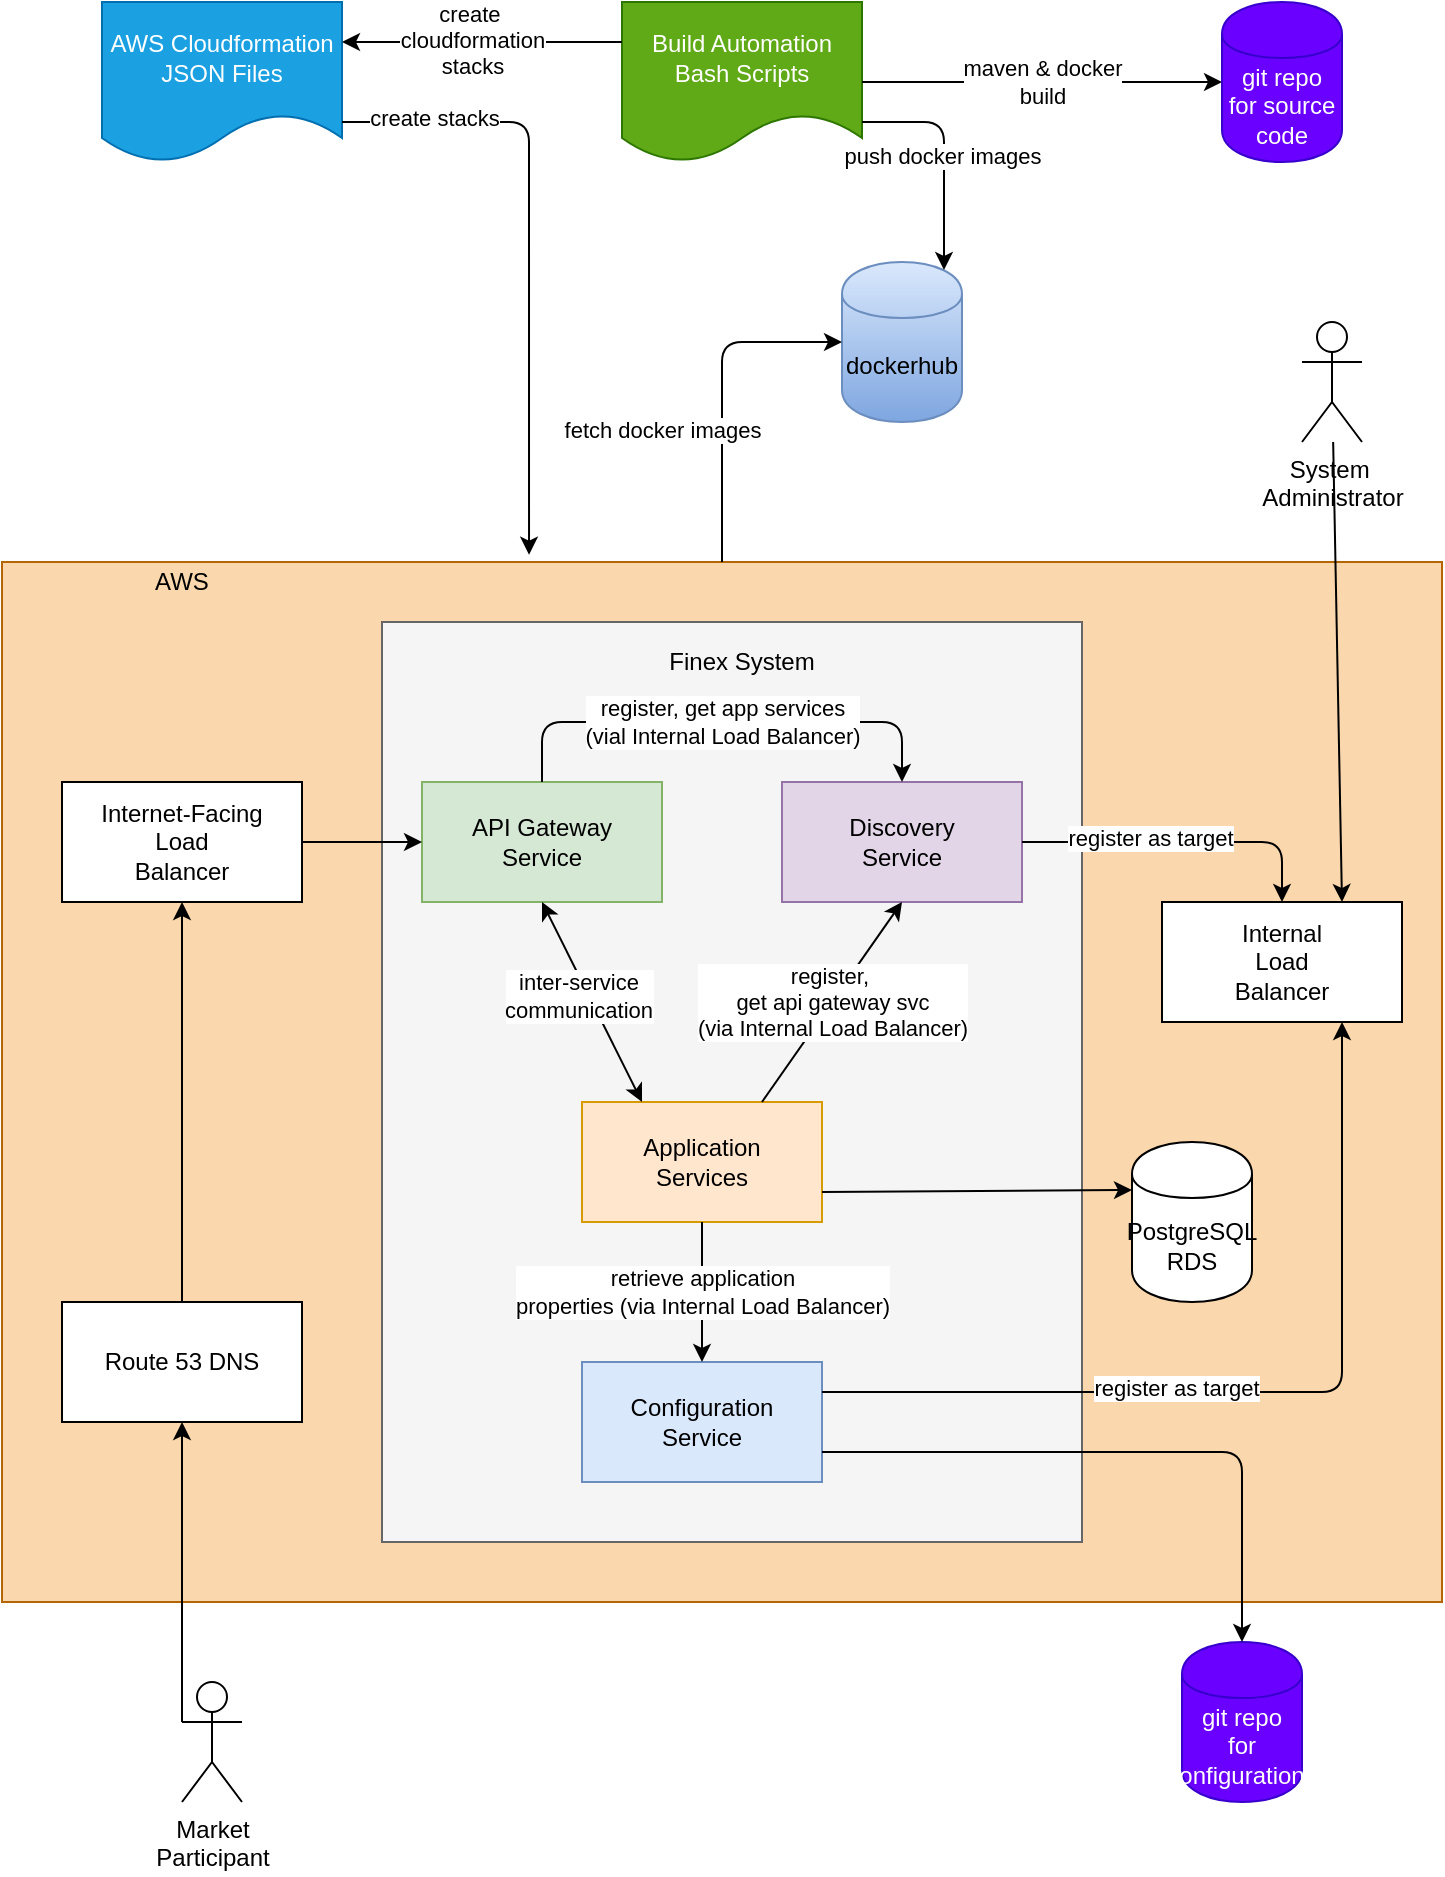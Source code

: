 <mxfile version="13.6.2" type="device" pages="10"><diagram id="i-y2h0l1drWzcmprVuA_" name="Complete Picture"><mxGraphModel dx="1956" dy="1003" grid="1" gridSize="10" guides="1" tooltips="1" connect="1" arrows="1" fold="1" page="1" pageScale="1" pageWidth="850" pageHeight="1100" math="0" shadow="0"><root><mxCell id="XDjojU3iYPeH8mXY2uT8-0"/><mxCell id="XDjojU3iYPeH8mXY2uT8-1" parent="XDjojU3iYPeH8mXY2uT8-0"/><mxCell id="XDjojU3iYPeH8mXY2uT8-2" value="" style="rounded=0;whiteSpace=wrap;html=1;fillColor=#fad7ac;strokeColor=#b46504;" parent="XDjojU3iYPeH8mXY2uT8-1" vertex="1"><mxGeometry x="-760" y="400" width="720" height="520" as="geometry"/></mxCell><mxCell id="XDjojU3iYPeH8mXY2uT8-3" value="" style="rounded=0;whiteSpace=wrap;html=1;fillColor=#f5f5f5;strokeColor=#666666;fontColor=#333333;" parent="XDjojU3iYPeH8mXY2uT8-1" vertex="1"><mxGeometry x="-570" y="430" width="350" height="460" as="geometry"/></mxCell><mxCell id="XDjojU3iYPeH8mXY2uT8-4" value="Application&lt;br&gt;Services" style="rounded=0;whiteSpace=wrap;html=1;fillColor=#ffe6cc;strokeColor=#d79b00;" parent="XDjojU3iYPeH8mXY2uT8-1" vertex="1"><mxGeometry x="-470" y="670" width="120" height="60" as="geometry"/></mxCell><mxCell id="XDjojU3iYPeH8mXY2uT8-5" value="Configuration&lt;br&gt;Service" style="rounded=0;whiteSpace=wrap;html=1;fillColor=#dae8fc;strokeColor=#6c8ebf;" parent="XDjojU3iYPeH8mXY2uT8-1" vertex="1"><mxGeometry x="-470" y="800" width="120" height="60" as="geometry"/></mxCell><mxCell id="XDjojU3iYPeH8mXY2uT8-6" value="API Gateway&lt;br&gt;Service" style="rounded=0;whiteSpace=wrap;html=1;fillColor=#d5e8d4;strokeColor=#82b366;" parent="XDjojU3iYPeH8mXY2uT8-1" vertex="1"><mxGeometry x="-550" y="510" width="120" height="60" as="geometry"/></mxCell><mxCell id="XDjojU3iYPeH8mXY2uT8-7" value="retrieve application&lt;br&gt;properties (via Internal Load Balancer)" style="endArrow=classic;html=1;exitX=0.5;exitY=1;exitDx=0;exitDy=0;entryX=0.5;entryY=0;entryDx=0;entryDy=0;" parent="XDjojU3iYPeH8mXY2uT8-1" source="XDjojU3iYPeH8mXY2uT8-4" target="XDjojU3iYPeH8mXY2uT8-5" edge="1"><mxGeometry width="50" height="50" relative="1" as="geometry"><mxPoint x="-390" y="930" as="sourcePoint"/><mxPoint x="-340" y="880" as="targetPoint"/></mxGeometry></mxCell><mxCell id="XDjojU3iYPeH8mXY2uT8-8" value="git repo&lt;br&gt;for configurations" style="shape=cylinder;whiteSpace=wrap;html=1;boundedLbl=1;backgroundOutline=1;fillColor=#6a00ff;strokeColor=#3700CC;fontColor=#ffffff;" parent="XDjojU3iYPeH8mXY2uT8-1" vertex="1"><mxGeometry x="-170" y="940" width="60" height="80" as="geometry"/></mxCell><mxCell id="XDjojU3iYPeH8mXY2uT8-9" value="" style="endArrow=classic;html=1;exitX=1;exitY=0.75;exitDx=0;exitDy=0;entryX=0.5;entryY=0;entryDx=0;entryDy=0;edgeStyle=orthogonalEdgeStyle;" parent="XDjojU3iYPeH8mXY2uT8-1" source="XDjojU3iYPeH8mXY2uT8-5" target="XDjojU3iYPeH8mXY2uT8-8" edge="1"><mxGeometry width="50" height="50" relative="1" as="geometry"><mxPoint x="-90" y="810" as="sourcePoint"/><mxPoint x="-40" y="760" as="targetPoint"/></mxGeometry></mxCell><mxCell id="XDjojU3iYPeH8mXY2uT8-10" value="Finex System" style="text;html=1;strokeColor=none;fillColor=none;align=center;verticalAlign=middle;whiteSpace=wrap;rounded=0;" parent="XDjojU3iYPeH8mXY2uT8-1" vertex="1"><mxGeometry x="-440" y="440" width="100" height="20" as="geometry"/></mxCell><mxCell id="XDjojU3iYPeH8mXY2uT8-11" value="Internal&lt;br&gt;Load &lt;br&gt;Balancer" style="rounded=0;whiteSpace=wrap;html=1;" parent="XDjojU3iYPeH8mXY2uT8-1" vertex="1"><mxGeometry x="-180" y="570" width="120" height="60" as="geometry"/></mxCell><mxCell id="XDjojU3iYPeH8mXY2uT8-12" value="Internet-Facing&lt;br&gt;Load &lt;br&gt;Balancer" style="rounded=0;whiteSpace=wrap;html=1;" parent="XDjojU3iYPeH8mXY2uT8-1" vertex="1"><mxGeometry x="-730" y="510" width="120" height="60" as="geometry"/></mxCell><mxCell id="XDjojU3iYPeH8mXY2uT8-13" value="Route 53 DNS" style="rounded=0;whiteSpace=wrap;html=1;" parent="XDjojU3iYPeH8mXY2uT8-1" vertex="1"><mxGeometry x="-730" y="770" width="120" height="60" as="geometry"/></mxCell><mxCell id="XDjojU3iYPeH8mXY2uT8-14" value="PostgreSQL&lt;br&gt;RDS" style="shape=cylinder;whiteSpace=wrap;html=1;boundedLbl=1;backgroundOutline=1;" parent="XDjojU3iYPeH8mXY2uT8-1" vertex="1"><mxGeometry x="-195" y="690" width="60" height="80" as="geometry"/></mxCell><mxCell id="XDjojU3iYPeH8mXY2uT8-15" value="Market&lt;br&gt;Participant" style="shape=umlActor;verticalLabelPosition=bottom;labelBackgroundColor=#ffffff;verticalAlign=top;html=1;outlineConnect=0;" parent="XDjojU3iYPeH8mXY2uT8-1" vertex="1"><mxGeometry x="-670" y="960" width="30" height="60" as="geometry"/></mxCell><mxCell id="XDjojU3iYPeH8mXY2uT8-16" value="" style="endArrow=classic;html=1;exitX=0;exitY=0.333;exitDx=0;exitDy=0;exitPerimeter=0;entryX=0.5;entryY=1;entryDx=0;entryDy=0;" parent="XDjojU3iYPeH8mXY2uT8-1" source="XDjojU3iYPeH8mXY2uT8-15" target="XDjojU3iYPeH8mXY2uT8-13" edge="1"><mxGeometry width="50" height="50" relative="1" as="geometry"><mxPoint x="-600" y="990" as="sourcePoint"/><mxPoint x="-550" y="940" as="targetPoint"/></mxGeometry></mxCell><mxCell id="XDjojU3iYPeH8mXY2uT8-17" value="" style="endArrow=classic;html=1;exitX=0.5;exitY=0;exitDx=0;exitDy=0;" parent="XDjojU3iYPeH8mXY2uT8-1" source="XDjojU3iYPeH8mXY2uT8-13" target="XDjojU3iYPeH8mXY2uT8-12" edge="1"><mxGeometry width="50" height="50" relative="1" as="geometry"><mxPoint x="-430" y="930" as="sourcePoint"/><mxPoint x="-380" y="880" as="targetPoint"/></mxGeometry></mxCell><mxCell id="XDjojU3iYPeH8mXY2uT8-18" value="" style="endArrow=classic;html=1;exitX=1;exitY=0.5;exitDx=0;exitDy=0;entryX=0;entryY=0.5;entryDx=0;entryDy=0;" parent="XDjojU3iYPeH8mXY2uT8-1" source="XDjojU3iYPeH8mXY2uT8-12" target="XDjojU3iYPeH8mXY2uT8-6" edge="1"><mxGeometry width="50" height="50" relative="1" as="geometry"><mxPoint x="-510" y="1010" as="sourcePoint"/><mxPoint x="-460" y="960" as="targetPoint"/></mxGeometry></mxCell><mxCell id="XDjojU3iYPeH8mXY2uT8-23" value="System&amp;nbsp;&lt;br&gt;Administrator" style="shape=umlActor;verticalLabelPosition=bottom;labelBackgroundColor=#ffffff;verticalAlign=top;html=1;outlineConnect=0;" parent="XDjojU3iYPeH8mXY2uT8-1" vertex="1"><mxGeometry x="-110" y="280" width="30" height="60" as="geometry"/></mxCell><mxCell id="XDjojU3iYPeH8mXY2uT8-24" value="AWS" style="text;html=1;strokeColor=none;fillColor=none;align=center;verticalAlign=middle;whiteSpace=wrap;rounded=0;" parent="XDjojU3iYPeH8mXY2uT8-1" vertex="1"><mxGeometry x="-690" y="400" width="40" height="20" as="geometry"/></mxCell><mxCell id="XDjojU3iYPeH8mXY2uT8-25" value="" style="endArrow=classic;html=1;exitX=1;exitY=0.75;exitDx=0;exitDy=0;entryX=0;entryY=0.3;entryDx=0;entryDy=0;" parent="XDjojU3iYPeH8mXY2uT8-1" source="XDjojU3iYPeH8mXY2uT8-4" target="XDjojU3iYPeH8mXY2uT8-14" edge="1"><mxGeometry width="50" height="50" relative="1" as="geometry"><mxPoint x="-170" y="1010" as="sourcePoint"/><mxPoint x="-120" y="960" as="targetPoint"/></mxGeometry></mxCell><mxCell id="XDjojU3iYPeH8mXY2uT8-26" value="" style="endArrow=classic;html=1;entryX=0.75;entryY=0;entryDx=0;entryDy=0;" parent="XDjojU3iYPeH8mXY2uT8-1" source="XDjojU3iYPeH8mXY2uT8-23" target="XDjojU3iYPeH8mXY2uT8-11" edge="1"><mxGeometry width="50" height="50" relative="1" as="geometry"><mxPoint x="-290" y="1000" as="sourcePoint"/><mxPoint x="-240" y="950" as="targetPoint"/></mxGeometry></mxCell><mxCell id="XDjojU3iYPeH8mXY2uT8-27" value="dockerhub" style="shape=cylinder;whiteSpace=wrap;html=1;boundedLbl=1;backgroundOutline=1;gradientColor=#7ea6e0;fillColor=#dae8fc;strokeColor=#6c8ebf;" parent="XDjojU3iYPeH8mXY2uT8-1" vertex="1"><mxGeometry x="-340" y="250" width="60" height="80" as="geometry"/></mxCell><mxCell id="XDjojU3iYPeH8mXY2uT8-28" value="" style="endArrow=classic;html=1;exitX=0.5;exitY=0;exitDx=0;exitDy=0;entryX=0;entryY=0.5;entryDx=0;entryDy=0;edgeStyle=orthogonalEdgeStyle;" parent="XDjojU3iYPeH8mXY2uT8-1" source="XDjojU3iYPeH8mXY2uT8-2" target="XDjojU3iYPeH8mXY2uT8-27" edge="1"><mxGeometry width="50" height="50" relative="1" as="geometry"><mxPoint x="-550" y="390" as="sourcePoint"/><mxPoint x="-500" y="340" as="targetPoint"/></mxGeometry></mxCell><mxCell id="XDjojU3iYPeH8mXY2uT8-29" value="fetch docker images" style="edgeLabel;html=1;align=center;verticalAlign=middle;resizable=0;points=[];" parent="XDjojU3iYPeH8mXY2uT8-28" vertex="1" connectable="0"><mxGeometry x="0.226" y="-2" relative="1" as="geometry"><mxPoint x="-32" y="38" as="offset"/></mxGeometry></mxCell><mxCell id="XDjojU3iYPeH8mXY2uT8-30" value="Build Automation&lt;br&gt;Bash Scripts" style="shape=document;whiteSpace=wrap;html=1;boundedLbl=1;fillColor=#60a917;strokeColor=#2D7600;fontColor=#ffffff;" parent="XDjojU3iYPeH8mXY2uT8-1" vertex="1"><mxGeometry x="-450" y="120" width="120" height="80" as="geometry"/></mxCell><mxCell id="XDjojU3iYPeH8mXY2uT8-31" value="AWS Cloudformation&lt;br&gt;JSON Files" style="shape=document;whiteSpace=wrap;html=1;boundedLbl=1;fillColor=#1ba1e2;strokeColor=#006EAF;fontColor=#ffffff;" parent="XDjojU3iYPeH8mXY2uT8-1" vertex="1"><mxGeometry x="-710" y="120" width="120" height="80" as="geometry"/></mxCell><mxCell id="XDjojU3iYPeH8mXY2uT8-32" value="" style="endArrow=classic;html=1;exitX=0;exitY=0.25;exitDx=0;exitDy=0;entryX=1;entryY=0.25;entryDx=0;entryDy=0;" parent="XDjojU3iYPeH8mXY2uT8-1" source="XDjojU3iYPeH8mXY2uT8-30" target="XDjojU3iYPeH8mXY2uT8-31" edge="1"><mxGeometry width="50" height="50" relative="1" as="geometry"><mxPoint x="-580" y="340" as="sourcePoint"/><mxPoint x="-530" y="290" as="targetPoint"/></mxGeometry></mxCell><mxCell id="XDjojU3iYPeH8mXY2uT8-33" value="create&amp;nbsp;&lt;br&gt;cloudformation&lt;br&gt;stacks" style="edgeLabel;html=1;align=center;verticalAlign=middle;resizable=0;points=[];" parent="XDjojU3iYPeH8mXY2uT8-32" vertex="1" connectable="0"><mxGeometry x="0.071" y="-1" relative="1" as="geometry"><mxPoint as="offset"/></mxGeometry></mxCell><mxCell id="XDjojU3iYPeH8mXY2uT8-34" value="maven &amp;amp; docker &lt;br&gt;build" style="endArrow=classic;html=1;exitX=1;exitY=0.5;exitDx=0;exitDy=0;entryX=0;entryY=0.5;entryDx=0;entryDy=0;" parent="XDjojU3iYPeH8mXY2uT8-1" source="XDjojU3iYPeH8mXY2uT8-30" target="XDjojU3iYPeH8mXY2uT8-39" edge="1"><mxGeometry width="50" height="50" relative="1" as="geometry"><mxPoint x="-560" y="300" as="sourcePoint"/><mxPoint x="-190" y="160" as="targetPoint"/></mxGeometry></mxCell><mxCell id="XDjojU3iYPeH8mXY2uT8-35" value="" style="endArrow=classic;html=1;exitX=1;exitY=0.75;exitDx=0;exitDy=0;entryX=0.85;entryY=0.05;entryDx=0;entryDy=0;entryPerimeter=0;edgeStyle=orthogonalEdgeStyle;" parent="XDjojU3iYPeH8mXY2uT8-1" source="XDjojU3iYPeH8mXY2uT8-30" target="XDjojU3iYPeH8mXY2uT8-27" edge="1"><mxGeometry width="50" height="50" relative="1" as="geometry"><mxPoint x="-640" y="330" as="sourcePoint"/><mxPoint x="-590" y="280" as="targetPoint"/></mxGeometry></mxCell><mxCell id="XDjojU3iYPeH8mXY2uT8-36" value="push docker images" style="edgeLabel;html=1;align=center;verticalAlign=middle;resizable=0;points=[];" parent="XDjojU3iYPeH8mXY2uT8-35" vertex="1" connectable="0"><mxGeometry x="0.006" y="-1" relative="1" as="geometry"><mxPoint as="offset"/></mxGeometry></mxCell><mxCell id="XDjojU3iYPeH8mXY2uT8-37" value="" style="endArrow=classic;html=1;exitX=1;exitY=0.75;exitDx=0;exitDy=0;entryX=0.366;entryY=-0.007;entryDx=0;entryDy=0;entryPerimeter=0;edgeStyle=orthogonalEdgeStyle;" parent="XDjojU3iYPeH8mXY2uT8-1" source="XDjojU3iYPeH8mXY2uT8-31" target="XDjojU3iYPeH8mXY2uT8-2" edge="1"><mxGeometry width="50" height="50" relative="1" as="geometry"><mxPoint x="-620" y="340" as="sourcePoint"/><mxPoint x="-570" y="290" as="targetPoint"/></mxGeometry></mxCell><mxCell id="XDjojU3iYPeH8mXY2uT8-38" value="create stacks" style="edgeLabel;html=1;align=center;verticalAlign=middle;resizable=0;points=[];" parent="XDjojU3iYPeH8mXY2uT8-37" vertex="1" connectable="0"><mxGeometry x="-0.704" y="2" relative="1" as="geometry"><mxPoint as="offset"/></mxGeometry></mxCell><mxCell id="XDjojU3iYPeH8mXY2uT8-39" value="git repo&lt;br&gt;for source code" style="shape=cylinder;whiteSpace=wrap;html=1;boundedLbl=1;backgroundOutline=1;fillColor=#6a00ff;strokeColor=#3700CC;fontColor=#ffffff;" parent="XDjojU3iYPeH8mXY2uT8-1" vertex="1"><mxGeometry x="-150" y="120" width="60" height="80" as="geometry"/></mxCell><mxCell id="XDjojU3iYPeH8mXY2uT8-40" value="Discovery&lt;br&gt;Service" style="rounded=0;whiteSpace=wrap;html=1;fillColor=#e1d5e7;strokeColor=#9673a6;" parent="XDjojU3iYPeH8mXY2uT8-1" vertex="1"><mxGeometry x="-370" y="510" width="120" height="60" as="geometry"/></mxCell><mxCell id="XDjojU3iYPeH8mXY2uT8-41" value="register,&amp;nbsp;&lt;br&gt;get api gateway svc&lt;br&gt;(via Internal Load Balancer)" style="endArrow=classic;html=1;exitX=0.75;exitY=0;exitDx=0;exitDy=0;entryX=0.5;entryY=1;entryDx=0;entryDy=0;" parent="XDjojU3iYPeH8mXY2uT8-1" source="XDjojU3iYPeH8mXY2uT8-4" target="XDjojU3iYPeH8mXY2uT8-40" edge="1"><mxGeometry width="50" height="50" relative="1" as="geometry"><mxPoint x="-600.0" y="560" as="sourcePoint"/><mxPoint x="-430.0" y="720" as="targetPoint"/></mxGeometry></mxCell><mxCell id="XDjojU3iYPeH8mXY2uT8-43" value="" style="endArrow=classic;startArrow=classic;html=1;entryX=0.5;entryY=1;entryDx=0;entryDy=0;exitX=0.25;exitY=0;exitDx=0;exitDy=0;" parent="XDjojU3iYPeH8mXY2uT8-1" source="XDjojU3iYPeH8mXY2uT8-4" target="XDjojU3iYPeH8mXY2uT8-6" edge="1"><mxGeometry width="50" height="50" relative="1" as="geometry"><mxPoint x="-420" y="1020" as="sourcePoint"/><mxPoint x="-370" y="970" as="targetPoint"/></mxGeometry></mxCell><mxCell id="XDjojU3iYPeH8mXY2uT8-46" value="inter-service&lt;br&gt;communication" style="edgeLabel;html=1;align=center;verticalAlign=middle;resizable=0;points=[];" parent="XDjojU3iYPeH8mXY2uT8-43" vertex="1" connectable="0"><mxGeometry x="0.118" y="5" relative="1" as="geometry"><mxPoint as="offset"/></mxGeometry></mxCell><mxCell id="XDjojU3iYPeH8mXY2uT8-45" value="register, get app services&lt;br&gt;(vial Internal Load Balancer)" style="endArrow=classic;html=1;exitX=0.5;exitY=0;exitDx=0;exitDy=0;entryX=0.5;entryY=0;entryDx=0;entryDy=0;edgeStyle=orthogonalEdgeStyle;" parent="XDjojU3iYPeH8mXY2uT8-1" source="XDjojU3iYPeH8mXY2uT8-6" target="XDjojU3iYPeH8mXY2uT8-40" edge="1"><mxGeometry width="50" height="50" relative="1" as="geometry"><mxPoint x="-340" y="690" as="sourcePoint"/><mxPoint x="-300" y="580" as="targetPoint"/><Array as="points"><mxPoint x="-490" y="480"/><mxPoint x="-310" y="480"/></Array></mxGeometry></mxCell><mxCell id="XDjojU3iYPeH8mXY2uT8-47" value="" style="endArrow=classic;html=1;exitX=1;exitY=0.25;exitDx=0;exitDy=0;entryX=0.75;entryY=1;entryDx=0;entryDy=0;edgeStyle=orthogonalEdgeStyle;" parent="XDjojU3iYPeH8mXY2uT8-1" source="XDjojU3iYPeH8mXY2uT8-5" target="XDjojU3iYPeH8mXY2uT8-11" edge="1"><mxGeometry width="50" height="50" relative="1" as="geometry"><mxPoint x="-340" y="855" as="sourcePoint"/><mxPoint x="-130" y="950" as="targetPoint"/></mxGeometry></mxCell><mxCell id="XDjojU3iYPeH8mXY2uT8-48" value="register as target" style="edgeLabel;html=1;align=center;verticalAlign=middle;resizable=0;points=[];" parent="XDjojU3iYPeH8mXY2uT8-47" vertex="1" connectable="0"><mxGeometry x="-0.204" y="2" relative="1" as="geometry"><mxPoint as="offset"/></mxGeometry></mxCell><mxCell id="XDjojU3iYPeH8mXY2uT8-49" value="" style="endArrow=classic;html=1;exitX=1;exitY=0.5;exitDx=0;exitDy=0;entryX=0.5;entryY=0;entryDx=0;entryDy=0;edgeStyle=orthogonalEdgeStyle;" parent="XDjojU3iYPeH8mXY2uT8-1" source="XDjojU3iYPeH8mXY2uT8-40" target="XDjojU3iYPeH8mXY2uT8-11" edge="1"><mxGeometry width="50" height="50" relative="1" as="geometry"><mxPoint x="-340" y="825" as="sourcePoint"/><mxPoint x="-80" y="640" as="targetPoint"/></mxGeometry></mxCell><mxCell id="XDjojU3iYPeH8mXY2uT8-50" value="register as target" style="edgeLabel;html=1;align=center;verticalAlign=middle;resizable=0;points=[];" parent="XDjojU3iYPeH8mXY2uT8-49" vertex="1" connectable="0"><mxGeometry x="-0.204" y="2" relative="1" as="geometry"><mxPoint as="offset"/></mxGeometry></mxCell></root></mxGraphModel></diagram><diagram id="-fMgNOsi5pxOHUwD2Ckb" name="Applicaiton Services"><mxGraphModel dx="1106" dy="1003" grid="1" gridSize="10" guides="1" tooltips="1" connect="1" arrows="1" fold="1" page="1" pageScale="1" pageWidth="1169" pageHeight="827" math="0" shadow="0"><root><mxCell id="0"/><mxCell id="1" parent="0"/><mxCell id="PTgJU3g7TcvXmFbNbEZP-4" value="Product Service" style="rounded=0;whiteSpace=wrap;html=1;fillColor=#fff2cc;strokeColor=#d6b656;" parent="1" vertex="1"><mxGeometry x="260" y="260" width="170" height="60" as="geometry"/></mxCell><mxCell id="PTgJU3g7TcvXmFbNbEZP-6" value="Participant Service" style="rounded=0;whiteSpace=wrap;html=1;fillColor=#fff2cc;strokeColor=#d6b656;" parent="1" vertex="1"><mxGeometry x="520" y="260" width="170" height="60" as="geometry"/></mxCell><mxCell id="PTgJU3g7TcvXmFbNbEZP-7" value="Order Service" style="rounded=0;whiteSpace=wrap;html=1;fillColor=#fff2cc;strokeColor=#d6b656;" parent="1" vertex="1"><mxGeometry x="420" y="420" width="170" height="60" as="geometry"/></mxCell><mxCell id="PTgJU3g7TcvXmFbNbEZP-8" value="Orderbook Service" style="rounded=0;whiteSpace=wrap;html=1;fillColor=#fff2cc;strokeColor=#d6b656;" parent="1" vertex="1"><mxGeometry x="420" y="540" width="170" height="60" as="geometry"/></mxCell><mxCell id="PTgJU3g7TcvXmFbNbEZP-9" value="Trade Service" style="rounded=0;whiteSpace=wrap;html=1;fillColor=#fff2cc;strokeColor=#d6b656;" parent="1" vertex="1"><mxGeometry x="420" y="670" width="170" height="60" as="geometry"/></mxCell><mxCell id="PTgJU3g7TcvXmFbNbEZP-10" value="" style="endArrow=classic;html=1;" parent="1" edge="1"><mxGeometry width="50" height="50" relative="1" as="geometry"><mxPoint x="450" y="481" as="sourcePoint"/><mxPoint x="450" y="537" as="targetPoint"/></mxGeometry></mxCell><mxCell id="rMl6_DtS-DZfaMpeX_Xq-3" value="process order in orderbook" style="text;html=1;align=center;verticalAlign=middle;resizable=0;points=[];;labelBackgroundColor=#ffffff;" parent="PTgJU3g7TcvXmFbNbEZP-10" vertex="1" connectable="0"><mxGeometry x="-0.1" y="-1" relative="1" as="geometry"><mxPoint as="offset"/></mxGeometry></mxCell><mxCell id="PTgJU3g7TcvXmFbNbEZP-11" value="" style="endArrow=classic;html=1;exitX=0.5;exitY=1;exitDx=0;exitDy=0;entryX=0.5;entryY=0;entryDx=0;entryDy=0;" parent="1" source="PTgJU3g7TcvXmFbNbEZP-8" target="PTgJU3g7TcvXmFbNbEZP-9" edge="1"><mxGeometry width="50" height="50" relative="1" as="geometry"><mxPoint x="320" y="660" as="sourcePoint"/><mxPoint x="370" y="610" as="targetPoint"/></mxGeometry></mxCell><mxCell id="rMl6_DtS-DZfaMpeX_Xq-7" value="save trade" style="text;html=1;align=center;verticalAlign=middle;resizable=0;points=[];;labelBackgroundColor=#ffffff;" parent="PTgJU3g7TcvXmFbNbEZP-11" vertex="1" connectable="0"><mxGeometry x="-0.2" relative="1" as="geometry"><mxPoint as="offset"/></mxGeometry></mxCell><mxCell id="PTgJU3g7TcvXmFbNbEZP-12" value="" style="endArrow=classic;html=1;exitX=0.5;exitY=0;exitDx=0;exitDy=0;entryX=0.5;entryY=1;entryDx=0;entryDy=0;" parent="1" source="PTgJU3g7TcvXmFbNbEZP-7" target="PTgJU3g7TcvXmFbNbEZP-4" edge="1"><mxGeometry width="50" height="50" relative="1" as="geometry"><mxPoint x="230" y="530" as="sourcePoint"/><mxPoint x="280" y="480" as="targetPoint"/></mxGeometry></mxCell><mxCell id="rMl6_DtS-DZfaMpeX_Xq-1" value="validate product" style="text;html=1;align=center;verticalAlign=middle;resizable=0;points=[];;labelBackgroundColor=#ffffff;" parent="PTgJU3g7TcvXmFbNbEZP-12" vertex="1" connectable="0"><mxGeometry x="0.042" y="1" relative="1" as="geometry"><mxPoint as="offset"/></mxGeometry></mxCell><mxCell id="PTgJU3g7TcvXmFbNbEZP-13" value="" style="endArrow=classic;html=1;exitX=0.5;exitY=0;exitDx=0;exitDy=0;entryX=0.5;entryY=1;entryDx=0;entryDy=0;" parent="1" source="PTgJU3g7TcvXmFbNbEZP-7" target="PTgJU3g7TcvXmFbNbEZP-6" edge="1"><mxGeometry width="50" height="50" relative="1" as="geometry"><mxPoint x="600" y="420" as="sourcePoint"/><mxPoint x="650" y="370" as="targetPoint"/></mxGeometry></mxCell><mxCell id="rMl6_DtS-DZfaMpeX_Xq-2" value="validate participant" style="text;html=1;align=center;verticalAlign=middle;resizable=0;points=[];;labelBackgroundColor=#ffffff;" parent="PTgJU3g7TcvXmFbNbEZP-13" vertex="1" connectable="0"><mxGeometry x="0.044" y="1" relative="1" as="geometry"><mxPoint as="offset"/></mxGeometry></mxCell><mxCell id="PTgJU3g7TcvXmFbNbEZP-14" value="" style="endArrow=classic;html=1;exitX=0;exitY=0.5;exitDx=0;exitDy=0;entryX=0;entryY=0.5;entryDx=0;entryDy=0;edgeStyle=orthogonalEdgeStyle;" parent="1" source="PTgJU3g7TcvXmFbNbEZP-8" target="PTgJU3g7TcvXmFbNbEZP-7" edge="1"><mxGeometry width="50" height="50" relative="1" as="geometry"><mxPoint x="180" y="610" as="sourcePoint"/><mxPoint x="230" y="560" as="targetPoint"/><Array as="points"><mxPoint x="340" y="570"/><mxPoint x="340" y="450"/></Array></mxGeometry></mxCell><mxCell id="PTgJU3g7TcvXmFbNbEZP-16" value="" style="endArrow=classic;html=1;exitX=1;exitY=0.5;exitDx=0;exitDy=0;entryX=0.5;entryY=0;entryDx=0;entryDy=0;edgeStyle=orthogonalEdgeStyle;" parent="1" source="PTgJU3g7TcvXmFbNbEZP-6" target="S6wrNcwToFGQLG78gHZR-1" edge="1"><mxGeometry width="50" height="50" relative="1" as="geometry"><mxPoint x="640" y="440" as="sourcePoint"/><mxPoint x="785" y="430" as="targetPoint"/></mxGeometry></mxCell><mxCell id="rMl6_DtS-DZfaMpeX_Xq-10" value="retrieve/&lt;br&gt;save&lt;br&gt;participant" style="text;html=1;align=center;verticalAlign=middle;resizable=0;points=[];;labelBackgroundColor=#ffffff;" parent="PTgJU3g7TcvXmFbNbEZP-16" vertex="1" connectable="0"><mxGeometry x="-0.646" y="1" relative="1" as="geometry"><mxPoint as="offset"/></mxGeometry></mxCell><mxCell id="PTgJU3g7TcvXmFbNbEZP-17" value="" style="endArrow=classic;html=1;exitX=0.5;exitY=0;exitDx=0;exitDy=0;entryX=0.5;entryY=0;entryDx=0;entryDy=0;edgeStyle=orthogonalEdgeStyle;" parent="1" source="PTgJU3g7TcvXmFbNbEZP-4" target="S6wrNcwToFGQLG78gHZR-1" edge="1"><mxGeometry width="50" height="50" relative="1" as="geometry"><mxPoint x="490" y="270" as="sourcePoint"/><mxPoint x="785" y="430" as="targetPoint"/><Array as="points"><mxPoint x="345" y="100"/><mxPoint x="790" y="100"/></Array></mxGeometry></mxCell><mxCell id="rMl6_DtS-DZfaMpeX_Xq-9" value="retrieve/save product" style="text;html=1;align=center;verticalAlign=middle;resizable=0;points=[];;labelBackgroundColor=#ffffff;" parent="PTgJU3g7TcvXmFbNbEZP-17" vertex="1" connectable="0"><mxGeometry x="-0.194" y="3" relative="1" as="geometry"><mxPoint as="offset"/></mxGeometry></mxCell><mxCell id="PTgJU3g7TcvXmFbNbEZP-18" value="" style="endArrow=classic;html=1;exitX=1;exitY=0.5;exitDx=0;exitDy=0;" parent="1" source="PTgJU3g7TcvXmFbNbEZP-7" target="S6wrNcwToFGQLG78gHZR-1" edge="1"><mxGeometry width="50" height="50" relative="1" as="geometry"><mxPoint x="680" y="650" as="sourcePoint"/><mxPoint x="770" y="450" as="targetPoint"/></mxGeometry></mxCell><mxCell id="rMl6_DtS-DZfaMpeX_Xq-4" value="retrieve/save order" style="text;html=1;align=center;verticalAlign=middle;resizable=0;points=[];;labelBackgroundColor=#ffffff;" parent="PTgJU3g7TcvXmFbNbEZP-18" vertex="1" connectable="0"><mxGeometry x="-0.222" y="2" relative="1" as="geometry"><mxPoint as="offset"/></mxGeometry></mxCell><mxCell id="PTgJU3g7TcvXmFbNbEZP-19" value="" style="endArrow=classic;html=1;exitX=1;exitY=0.5;exitDx=0;exitDy=0;entryX=0.5;entryY=1;entryDx=0;entryDy=0;edgeStyle=orthogonalEdgeStyle;" parent="1" source="PTgJU3g7TcvXmFbNbEZP-9" target="S6wrNcwToFGQLG78gHZR-1" edge="1"><mxGeometry width="50" height="50" relative="1" as="geometry"><mxPoint x="670" y="650" as="sourcePoint"/><mxPoint x="770" y="490" as="targetPoint"/></mxGeometry></mxCell><mxCell id="rMl6_DtS-DZfaMpeX_Xq-8" value="retreive/save trade" style="text;html=1;align=center;verticalAlign=middle;resizable=0;points=[];;labelBackgroundColor=#ffffff;" parent="PTgJU3g7TcvXmFbNbEZP-19" vertex="1" connectable="0"><mxGeometry x="-0.656" relative="1" as="geometry"><mxPoint as="offset"/></mxGeometry></mxCell><mxCell id="PTgJU3g7TcvXmFbNbEZP-20" value="Market Participant" style="shape=umlActor;verticalLabelPosition=bottom;labelBackgroundColor=#ffffff;verticalAlign=top;html=1;outlineConnect=0;" parent="1" vertex="1"><mxGeometry x="120" y="400" width="30" height="60" as="geometry"/></mxCell><mxCell id="PTgJU3g7TcvXmFbNbEZP-21" value="Exchange Admin" style="shape=umlActor;verticalLabelPosition=bottom;labelBackgroundColor=#ffffff;verticalAlign=top;html=1;outlineConnect=0;" parent="1" vertex="1"><mxGeometry x="510" y="130" width="30" height="60" as="geometry"/></mxCell><mxCell id="PTgJU3g7TcvXmFbNbEZP-25" value="" style="endArrow=classic;html=1;exitX=0.5;exitY=0.5;exitDx=0;exitDy=0;exitPerimeter=0;entryX=0;entryY=0.25;entryDx=0;entryDy=0;" parent="1" source="PTgJU3g7TcvXmFbNbEZP-20" target="PTgJU3g7TcvXmFbNbEZP-7" edge="1"><mxGeometry width="50" height="50" relative="1" as="geometry"><mxPoint x="220" y="500" as="sourcePoint"/><mxPoint x="270" y="450" as="targetPoint"/></mxGeometry></mxCell><mxCell id="PTgJU3g7TcvXmFbNbEZP-26" value="Place Order" style="text;html=1;align=center;verticalAlign=middle;resizable=0;points=[];;labelBackgroundColor=#ffffff;" parent="PTgJU3g7TcvXmFbNbEZP-25" vertex="1" connectable="0"><mxGeometry x="-0.073" y="-3" relative="1" as="geometry"><mxPoint as="offset"/></mxGeometry></mxCell><mxCell id="PTgJU3g7TcvXmFbNbEZP-28" value="" style="endArrow=classic;html=1;exitX=0;exitY=0.333;exitDx=0;exitDy=0;exitPerimeter=0;entryX=0.75;entryY=0;entryDx=0;entryDy=0;" parent="1" source="PTgJU3g7TcvXmFbNbEZP-21" target="PTgJU3g7TcvXmFbNbEZP-4" edge="1"><mxGeometry width="50" height="50" relative="1" as="geometry"><mxPoint x="620" y="200" as="sourcePoint"/><mxPoint x="670" y="150" as="targetPoint"/></mxGeometry></mxCell><mxCell id="PTgJU3g7TcvXmFbNbEZP-30" value="manage product" style="text;html=1;align=center;verticalAlign=middle;resizable=0;points=[];;labelBackgroundColor=#ffffff;" parent="PTgJU3g7TcvXmFbNbEZP-28" vertex="1" connectable="0"><mxGeometry x="-0.029" y="-1" relative="1" as="geometry"><mxPoint x="-19.81" y="27.29" as="offset"/></mxGeometry></mxCell><mxCell id="PTgJU3g7TcvXmFbNbEZP-31" value="" style="endArrow=classic;html=1;exitX=1;exitY=0.333;exitDx=0;exitDy=0;exitPerimeter=0;entryX=0.75;entryY=0;entryDx=0;entryDy=0;" parent="1" source="PTgJU3g7TcvXmFbNbEZP-21" target="PTgJU3g7TcvXmFbNbEZP-6" edge="1"><mxGeometry width="50" height="50" relative="1" as="geometry"><mxPoint x="630" y="230" as="sourcePoint"/><mxPoint x="680" y="180" as="targetPoint"/></mxGeometry></mxCell><mxCell id="PTgJU3g7TcvXmFbNbEZP-32" value="manage participant" style="text;html=1;align=center;verticalAlign=middle;resizable=0;points=[];;autosize=1;" parent="1" vertex="1"><mxGeometry x="560" y="220" width="120" height="20" as="geometry"/></mxCell><mxCell id="rMl6_DtS-DZfaMpeX_Xq-5" value="" style="endArrow=open;endFill=1;endSize=12;html=1;exitX=0.906;exitY=0;exitDx=0;exitDy=0;entryX=0.906;entryY=1;entryDx=0;entryDy=0;entryPerimeter=0;exitPerimeter=0;" parent="1" source="PTgJU3g7TcvXmFbNbEZP-8" target="PTgJU3g7TcvXmFbNbEZP-7" edge="1"><mxGeometry width="160" relative="1" as="geometry"><mxPoint x="580" y="580" as="sourcePoint"/><mxPoint x="630" y="570" as="targetPoint"/></mxGeometry></mxCell><mxCell id="rMl6_DtS-DZfaMpeX_Xq-6" value="order status" style="text;html=1;align=center;verticalAlign=middle;resizable=0;points=[];;labelBackgroundColor=#ffffff;" parent="rMl6_DtS-DZfaMpeX_Xq-5" vertex="1" connectable="0"><mxGeometry x="-0.067" y="-1" relative="1" as="geometry"><mxPoint as="offset"/></mxGeometry></mxCell><mxCell id="S6wrNcwToFGQLG78gHZR-1" value="PostgreSQL" style="shape=cylinder;whiteSpace=wrap;html=1;boundedLbl=1;backgroundOutline=1;" parent="1" vertex="1"><mxGeometry x="760" y="414" width="60" height="80" as="geometry"/></mxCell></root></mxGraphModel></diagram><diagram id="NtJ-CS6M9e4gm-Ko4TM6" name="Application Service Structure"><mxGraphModel dx="1106" dy="1003" grid="1" gridSize="10" guides="1" tooltips="1" connect="1" arrows="1" fold="1" page="1" pageScale="1" pageWidth="1169" pageHeight="827" math="0" shadow="0"><root><mxCell id="Oo7lGezk-I1Rgs_W2p_Z-0"/><mxCell id="Oo7lGezk-I1Rgs_W2p_Z-1" parent="Oo7lGezk-I1Rgs_W2p_Z-0"/><mxCell id="Oo7lGezk-I1Rgs_W2p_Z-6" value="Database" style="shape=umlActor;verticalLabelPosition=bottom;labelBackgroundColor=#ffffff;verticalAlign=top;html=1;" parent="Oo7lGezk-I1Rgs_W2p_Z-1" vertex="1"><mxGeometry x="750" y="270" width="30" height="60" as="geometry"/></mxCell><mxCell id="Oo7lGezk-I1Rgs_W2p_Z-7" value="API User" style="shape=umlActor;verticalLabelPosition=bottom;labelBackgroundColor=#ffffff;verticalAlign=top;html=1;" parent="Oo7lGezk-I1Rgs_W2p_Z-1" vertex="1"><mxGeometry x="70" y="70" width="30" height="60" as="geometry"/></mxCell><mxCell id="Oo7lGezk-I1Rgs_W2p_Z-8" value="" style="endArrow=open;endFill=1;endSize=12;html=1;exitX=0.5;exitY=0.5;exitDx=0;exitDy=0;exitPerimeter=0;entryX=0;entryY=0;entryDx=0;entryDy=23;entryPerimeter=0;" parent="Oo7lGezk-I1Rgs_W2p_Z-1" source="Oo7lGezk-I1Rgs_W2p_Z-7" target="448vTH5FNPvTP5rAo-vl-0" edge="1"><mxGeometry width="160" relative="1" as="geometry"><mxPoint x="160" y="170" as="sourcePoint"/><mxPoint x="320" y="170" as="targetPoint"/></mxGeometry></mxCell><mxCell id="Oo7lGezk-I1Rgs_W2p_Z-9" value="" style="endArrow=open;endFill=1;endSize=12;html=1;exitX=0;exitY=0;exitDx=70;exitDy=32;exitPerimeter=0;" parent="Oo7lGezk-I1Rgs_W2p_Z-1" source="448vTH5FNPvTP5rAo-vl-0" target="448vTH5FNPvTP5rAo-vl-2" edge="1"><mxGeometry width="160" relative="1" as="geometry"><mxPoint x="100" y="-180" as="sourcePoint"/><mxPoint x="260" y="-180" as="targetPoint"/></mxGeometry></mxCell><mxCell id="Oo7lGezk-I1Rgs_W2p_Z-10" value="" style="endArrow=open;endFill=1;endSize=12;html=1;exitX=0.5;exitY=1;exitDx=0;exitDy=0;exitPerimeter=0;entryX=0;entryY=0;entryDx=20;entryDy=0;entryPerimeter=0;" parent="Oo7lGezk-I1Rgs_W2p_Z-1" source="448vTH5FNPvTP5rAo-vl-0" target="448vTH5FNPvTP5rAo-vl-1" edge="1"><mxGeometry width="160" relative="1" as="geometry"><mxPoint x="260" y="-160" as="sourcePoint"/><mxPoint x="420" y="-160" as="targetPoint"/></mxGeometry></mxCell><mxCell id="Oo7lGezk-I1Rgs_W2p_Z-11" value="" style="endArrow=open;endFill=1;endSize=12;html=1;entryX=0;entryY=0;entryDx=70;entryDy=41;entryPerimeter=0;exitX=0.25;exitY=1;exitDx=0;exitDy=0;exitPerimeter=0;" parent="Oo7lGezk-I1Rgs_W2p_Z-1" source="448vTH5FNPvTP5rAo-vl-2" target="448vTH5FNPvTP5rAo-vl-1" edge="1"><mxGeometry width="160" relative="1" as="geometry"><mxPoint x="400" as="sourcePoint"/><mxPoint x="560" as="targetPoint"/></mxGeometry></mxCell><mxCell id="Oo7lGezk-I1Rgs_W2p_Z-12" value="" style="endArrow=open;endFill=1;endSize=12;html=1;entryX=0;entryY=0;entryDx=20;entryDy=0;entryPerimeter=0;exitX=0.5;exitY=1;exitDx=0;exitDy=0;exitPerimeter=0;" parent="Oo7lGezk-I1Rgs_W2p_Z-1" source="448vTH5FNPvTP5rAo-vl-2" target="448vTH5FNPvTP5rAo-vl-4" edge="1"><mxGeometry width="160" relative="1" as="geometry"><mxPoint x="520" y="40" as="sourcePoint"/><mxPoint x="680" y="40" as="targetPoint"/></mxGeometry></mxCell><mxCell id="Oo7lGezk-I1Rgs_W2p_Z-13" value="" style="endArrow=open;endFill=1;endSize=12;html=1;exitX=0;exitY=0;exitDx=0;exitDy=32;exitPerimeter=0;entryX=0.5;entryY=1;entryDx=0;entryDy=0;entryPerimeter=0;" parent="Oo7lGezk-I1Rgs_W2p_Z-1" source="448vTH5FNPvTP5rAo-vl-4" target="448vTH5FNPvTP5rAo-vl-1" edge="1"><mxGeometry width="160" relative="1" as="geometry"><mxPoint x="430" y="20" as="sourcePoint"/><mxPoint x="590" y="20" as="targetPoint"/></mxGeometry></mxCell><mxCell id="Oo7lGezk-I1Rgs_W2p_Z-14" value="" style="endArrow=open;endFill=1;endSize=12;html=1;exitX=0;exitY=0;exitDx=70;exitDy=32;exitPerimeter=0;entryX=0.5;entryY=0.5;entryDx=0;entryDy=0;entryPerimeter=0;" parent="Oo7lGezk-I1Rgs_W2p_Z-1" source="448vTH5FNPvTP5rAo-vl-4" target="Oo7lGezk-I1Rgs_W2p_Z-6" edge="1"><mxGeometry width="160" relative="1" as="geometry"><mxPoint x="720" y="10" as="sourcePoint"/><mxPoint x="788" y="-96" as="targetPoint"/></mxGeometry></mxCell><mxCell id="plslj72J_ZpwGKI6cHGe-0" value="Other App Service" style="shape=umlActor;verticalLabelPosition=bottom;labelBackgroundColor=#ffffff;verticalAlign=top;html=1;" parent="Oo7lGezk-I1Rgs_W2p_Z-1" vertex="1"><mxGeometry x="750" y="75" width="30" height="60" as="geometry"/></mxCell><mxCell id="plslj72J_ZpwGKI6cHGe-7" value="" style="endArrow=open;endFill=1;endSize=12;html=1;exitX=0;exitY=0;exitDx=70;exitDy=32;entryX=0.5;entryY=0.5;entryDx=0;entryDy=0;entryPerimeter=0;exitPerimeter=0;" parent="Oo7lGezk-I1Rgs_W2p_Z-1" source="448vTH5FNPvTP5rAo-vl-2" target="plslj72J_ZpwGKI6cHGe-0" edge="1"><mxGeometry width="160" relative="1" as="geometry"><mxPoint x="570" y="40" as="sourcePoint"/><mxPoint x="730" y="40" as="targetPoint"/></mxGeometry></mxCell><mxCell id="448vTH5FNPvTP5rAo-vl-0" value="controller" style="shape=folder;fontStyle=1;spacingTop=10;tabWidth=40;tabHeight=14;tabPosition=left;html=1;" parent="Oo7lGezk-I1Rgs_W2p_Z-1" vertex="1"><mxGeometry x="280" y="70" width="70" height="50" as="geometry"/></mxCell><mxCell id="448vTH5FNPvTP5rAo-vl-1" value="domain" style="shape=folder;fontStyle=1;spacingTop=10;tabWidth=40;tabHeight=14;tabPosition=left;html=1;" parent="Oo7lGezk-I1Rgs_W2p_Z-1" vertex="1"><mxGeometry x="270" y="250" width="70" height="50" as="geometry"/></mxCell><mxCell id="448vTH5FNPvTP5rAo-vl-2" value="service" style="shape=folder;fontStyle=1;spacingTop=10;tabWidth=40;tabHeight=14;tabPosition=left;html=1;" parent="Oo7lGezk-I1Rgs_W2p_Z-1" vertex="1"><mxGeometry x="500" y="75" width="70" height="50" as="geometry"/></mxCell><mxCell id="448vTH5FNPvTP5rAo-vl-4" value="repository" style="shape=folder;fontStyle=1;spacingTop=10;tabWidth=40;tabHeight=14;tabPosition=left;html=1;" parent="Oo7lGezk-I1Rgs_W2p_Z-1" vertex="1"><mxGeometry x="510" y="270" width="70" height="50" as="geometry"/></mxCell></root></mxGraphModel></diagram><diagram id="NB0gQw5Snxv29FzVXwvk" name="All Servcies"><mxGraphModel dx="1106" dy="1003" grid="1" gridSize="10" guides="1" tooltips="1" connect="1" arrows="1" fold="1" page="1" pageScale="1" pageWidth="1169" pageHeight="827" math="0" shadow="0"><root><mxCell id="uKCUloFImEMFL5lJ-t4q-0"/><mxCell id="uKCUloFImEMFL5lJ-t4q-1" parent="uKCUloFImEMFL5lJ-t4q-0"/><mxCell id="9e3m_p2kQUKlXxQl3FYM-0" value="Application Service" style="shape=component;align=left;spacingLeft=36;fillColor=#fff2cc;strokeColor=#d6b656;" parent="uKCUloFImEMFL5lJ-t4q-1" vertex="1"><mxGeometry x="490" y="239" width="160" height="60" as="geometry"/></mxCell><mxCell id="9e3m_p2kQUKlXxQl3FYM-1" value="Product Service" style="shape=component;align=left;spacingLeft=36;fillColor=#fff2cc;strokeColor=#d6b656;" parent="uKCUloFImEMFL5lJ-t4q-1" vertex="1"><mxGeometry x="750" y="79" width="160" height="60" as="geometry"/></mxCell><mxCell id="9e3m_p2kQUKlXxQl3FYM-2" value="Participant Service" style="shape=component;align=left;spacingLeft=36;fillColor=#fff2cc;strokeColor=#d6b656;" parent="uKCUloFImEMFL5lJ-t4q-1" vertex="1"><mxGeometry x="750" y="169" width="160" height="60" as="geometry"/></mxCell><mxCell id="9e3m_p2kQUKlXxQl3FYM-3" value="Order Service" style="shape=component;align=left;spacingLeft=36;fillColor=#fff2cc;strokeColor=#d6b656;" parent="uKCUloFImEMFL5lJ-t4q-1" vertex="1"><mxGeometry x="750" y="259" width="160" height="60" as="geometry"/></mxCell><mxCell id="9e3m_p2kQUKlXxQl3FYM-4" value="Orderbook Service" style="shape=component;align=left;spacingLeft=36;fillColor=#fff2cc;strokeColor=#d6b656;" parent="uKCUloFImEMFL5lJ-t4q-1" vertex="1"><mxGeometry x="750" y="349" width="160" height="60" as="geometry"/></mxCell><mxCell id="9e3m_p2kQUKlXxQl3FYM-5" value="Trade Service" style="shape=component;align=left;spacingLeft=36;fillColor=#fff2cc;strokeColor=#d6b656;" parent="uKCUloFImEMFL5lJ-t4q-1" vertex="1"><mxGeometry x="750" y="439" width="160" height="60" as="geometry"/></mxCell><mxCell id="9e3m_p2kQUKlXxQl3FYM-6" value="Configuration Service" style="shape=component;align=left;spacingLeft=36;fillColor=#dae8fc;strokeColor=#6c8ebf;" parent="uKCUloFImEMFL5lJ-t4q-1" vertex="1"><mxGeometry x="490" y="369" width="160" height="60" as="geometry"/></mxCell><mxCell id="9e3m_p2kQUKlXxQl3FYM-8" value="Internet Facing ELB" style="shape=umlActor;verticalLabelPosition=bottom;labelBackgroundColor=#ffffff;verticalAlign=top;html=1;" parent="uKCUloFImEMFL5lJ-t4q-1" vertex="1"><mxGeometry x="145" y="30" width="30" height="60" as="geometry"/></mxCell><mxCell id="9e3m_p2kQUKlXxQl3FYM-10" value="load configuration" style="endArrow=open;endFill=1;endSize=12;html=1;exitX=0.5;exitY=1;exitDx=0;exitDy=0;" parent="uKCUloFImEMFL5lJ-t4q-1" source="9e3m_p2kQUKlXxQl3FYM-0" target="9e3m_p2kQUKlXxQl3FYM-6" edge="1"><mxGeometry width="160" relative="1" as="geometry"><mxPoint x="560" y="459" as="sourcePoint"/><mxPoint x="720" y="459" as="targetPoint"/></mxGeometry></mxCell><mxCell id="9e3m_p2kQUKlXxQl3FYM-11" value="git repository for configurations" style="shape=umlActor;verticalLabelPosition=bottom;labelBackgroundColor=#ffffff;verticalAlign=top;html=1;" parent="uKCUloFImEMFL5lJ-t4q-1" vertex="1"><mxGeometry x="1000" y="499" width="30" height="60" as="geometry"/></mxCell><mxCell id="9e3m_p2kQUKlXxQl3FYM-14" value="fetch configuration" style="endArrow=open;endFill=1;endSize=12;html=1;exitX=0.5;exitY=1;exitDx=0;exitDy=0;entryX=0;entryY=0.333;entryDx=0;entryDy=0;entryPerimeter=0;edgeStyle=orthogonalEdgeStyle;" parent="uKCUloFImEMFL5lJ-t4q-1" source="9e3m_p2kQUKlXxQl3FYM-6" target="9e3m_p2kQUKlXxQl3FYM-11" edge="1"><mxGeometry width="160" relative="1" as="geometry"><mxPoint x="640" y="509" as="sourcePoint"/><mxPoint x="800" y="509" as="targetPoint"/></mxGeometry></mxCell><mxCell id="9e3m_p2kQUKlXxQl3FYM-17" value="Extends" style="endArrow=block;endSize=16;endFill=0;html=1;exitX=0;exitY=0.3;exitDx=0;exitDy=0;edgeStyle=orthogonalEdgeStyle;" parent="uKCUloFImEMFL5lJ-t4q-1" source="9e3m_p2kQUKlXxQl3FYM-5" target="9e3m_p2kQUKlXxQl3FYM-0" edge="1"><mxGeometry x="-0.653" y="-38" width="160" relative="1" as="geometry"><mxPoint x="770" y="549" as="sourcePoint"/><mxPoint x="930" y="549" as="targetPoint"/><Array as="points"><mxPoint x="700" y="457"/><mxPoint x="700" y="269"/></Array><mxPoint x="-38" y="-38" as="offset"/></mxGeometry></mxCell><mxCell id="9e3m_p2kQUKlXxQl3FYM-18" value="Extends" style="endArrow=block;endSize=16;endFill=0;html=1;exitX=0;exitY=0.3;exitDx=0;exitDy=0;entryX=1;entryY=0.5;entryDx=0;entryDy=0;edgeStyle=orthogonalEdgeStyle;" parent="uKCUloFImEMFL5lJ-t4q-1" target="9e3m_p2kQUKlXxQl3FYM-0" edge="1"><mxGeometry width="160" relative="1" as="geometry"><mxPoint x="750" y="397" as="sourcePoint"/><mxPoint x="650" y="339" as="targetPoint"/></mxGeometry></mxCell><mxCell id="9e3m_p2kQUKlXxQl3FYM-20" value="Extends" style="endArrow=block;endSize=16;endFill=0;html=1;exitX=0.088;exitY=0.2;exitDx=0;exitDy=0;exitPerimeter=0;entryX=1;entryY=0.5;entryDx=0;entryDy=0;" parent="uKCUloFImEMFL5lJ-t4q-1" source="9e3m_p2kQUKlXxQl3FYM-3" target="9e3m_p2kQUKlXxQl3FYM-0" edge="1"><mxGeometry width="160" relative="1" as="geometry"><mxPoint x="740" y="569" as="sourcePoint"/><mxPoint x="900" y="569" as="targetPoint"/></mxGeometry></mxCell><mxCell id="9e3m_p2kQUKlXxQl3FYM-21" value="Extends" style="endArrow=block;endSize=16;endFill=0;html=1;exitX=0.069;exitY=0.55;exitDx=0;exitDy=0;exitPerimeter=0;entryX=1;entryY=0.5;entryDx=0;entryDy=0;edgeStyle=orthogonalEdgeStyle;" parent="uKCUloFImEMFL5lJ-t4q-1" source="9e3m_p2kQUKlXxQl3FYM-2" target="9e3m_p2kQUKlXxQl3FYM-0" edge="1"><mxGeometry width="160" relative="1" as="geometry"><mxPoint x="710" y="549" as="sourcePoint"/><mxPoint x="870" y="549" as="targetPoint"/></mxGeometry></mxCell><mxCell id="9e3m_p2kQUKlXxQl3FYM-22" value="Extends" style="endArrow=block;endSize=16;endFill=0;html=1;exitX=0.094;exitY=0.517;exitDx=0;exitDy=0;exitPerimeter=0;edgeStyle=orthogonalEdgeStyle;" parent="uKCUloFImEMFL5lJ-t4q-1" source="9e3m_p2kQUKlXxQl3FYM-1" edge="1"><mxGeometry width="160" relative="1" as="geometry"><mxPoint x="680" y="569" as="sourcePoint"/><mxPoint x="650" y="269" as="targetPoint"/><Array as="points"><mxPoint x="700" y="110"/><mxPoint x="700" y="269"/></Array></mxGeometry></mxCell><mxCell id="9e3m_p2kQUKlXxQl3FYM-33" value="" style="endArrow=open;endFill=1;endSize=12;html=1;entryX=0.5;entryY=0;entryDx=0;entryDy=0;exitX=0.5;exitY=0.5;exitDx=0;exitDy=0;exitPerimeter=0;edgeStyle=orthogonalEdgeStyle;" parent="uKCUloFImEMFL5lJ-t4q-1" source="9e3m_p2kQUKlXxQl3FYM-8" target="-QJbjy87o1eSGVH_Vxsc-4" edge="1"><mxGeometry width="160" relative="1" as="geometry"><mxPoint x="280" y="259" as="sourcePoint"/><mxPoint x="440" y="259" as="targetPoint"/></mxGeometry></mxCell><mxCell id="9e3m_p2kQUKlXxQl3FYM-35" value="routes external api traffic" style="text;html=1;align=center;verticalAlign=middle;resizable=0;points=[];;labelBackgroundColor=#ffffff;" parent="9e3m_p2kQUKlXxQl3FYM-33" vertex="1" connectable="0"><mxGeometry x="0.173" y="-2" relative="1" as="geometry"><mxPoint as="offset"/></mxGeometry></mxCell><mxCell id="9e3m_p2kQUKlXxQl3FYM-36" value="Market Participant" style="shape=umlActor;verticalLabelPosition=bottom;labelBackgroundColor=#ffffff;verticalAlign=top;html=1;" parent="uKCUloFImEMFL5lJ-t4q-1" vertex="1"><mxGeometry x="480" y="30" width="30" height="60" as="geometry"/></mxCell><mxCell id="9e3m_p2kQUKlXxQl3FYM-42" value="invoke external api" style="endArrow=open;endFill=1;endSize=12;html=1;exitX=0.5;exitY=0.5;exitDx=0;exitDy=0;exitPerimeter=0;" parent="uKCUloFImEMFL5lJ-t4q-1" source="9e3m_p2kQUKlXxQl3FYM-36" target="9e3m_p2kQUKlXxQl3FYM-8" edge="1"><mxGeometry width="160" relative="1" as="geometry"><mxPoint x="200" y="210" as="sourcePoint"/><mxPoint x="280" y="110" as="targetPoint"/></mxGeometry></mxCell><mxCell id="9e3m_p2kQUKlXxQl3FYM-47" value="Postgres&lt;br&gt;Database" style="shape=umlActor;verticalLabelPosition=bottom;labelBackgroundColor=#ffffff;verticalAlign=top;html=1;" parent="uKCUloFImEMFL5lJ-t4q-1" vertex="1"><mxGeometry x="1020" y="219" width="30" height="60" as="geometry"/></mxCell><mxCell id="9e3m_p2kQUKlXxQl3FYM-50" value="" style="endArrow=open;endFill=1;endSize=12;html=1;entryX=0.5;entryY=0.5;entryDx=0;entryDy=0;entryPerimeter=0;edgeStyle=orthogonalEdgeStyle;" parent="uKCUloFImEMFL5lJ-t4q-1" source="9e3m_p2kQUKlXxQl3FYM-1" target="9e3m_p2kQUKlXxQl3FYM-47" edge="1"><mxGeometry width="160" relative="1" as="geometry"><mxPoint x="910" y="109" as="sourcePoint"/><mxPoint x="1070" y="109" as="targetPoint"/><Array as="points"><mxPoint x="990" y="109"/><mxPoint x="990" y="249"/></Array></mxGeometry></mxCell><mxCell id="9e3m_p2kQUKlXxQl3FYM-52" value="" style="endArrow=open;endFill=1;endSize=12;html=1;exitX=1;exitY=0.5;exitDx=0;exitDy=0;edgeStyle=orthogonalEdgeStyle;" parent="uKCUloFImEMFL5lJ-t4q-1" source="9e3m_p2kQUKlXxQl3FYM-2" edge="1"><mxGeometry width="160" relative="1" as="geometry"><mxPoint x="980" y="399" as="sourcePoint"/><mxPoint x="1030" y="249" as="targetPoint"/><Array as="points"><mxPoint x="990" y="199"/><mxPoint x="990" y="249"/></Array></mxGeometry></mxCell><mxCell id="9e3m_p2kQUKlXxQl3FYM-54" value="" style="endArrow=open;endFill=1;endSize=12;html=1;exitX=1;exitY=0.5;exitDx=0;exitDy=0;edgeStyle=orthogonalEdgeStyle;" parent="uKCUloFImEMFL5lJ-t4q-1" source="9e3m_p2kQUKlXxQl3FYM-3" edge="1"><mxGeometry width="160" relative="1" as="geometry"><mxPoint x="910" y="469" as="sourcePoint"/><mxPoint x="1030" y="259" as="targetPoint"/><Array as="points"><mxPoint x="990" y="289"/><mxPoint x="990" y="249"/><mxPoint x="1030" y="249"/></Array></mxGeometry></mxCell><mxCell id="9e3m_p2kQUKlXxQl3FYM-55" value="" style="endArrow=open;endFill=1;endSize=12;html=1;exitX=1;exitY=0.4;exitDx=0;exitDy=0;exitPerimeter=0;edgeStyle=orthogonalEdgeStyle;" parent="uKCUloFImEMFL5lJ-t4q-1" source="9e3m_p2kQUKlXxQl3FYM-5" edge="1"><mxGeometry width="160" relative="1" as="geometry"><mxPoint x="970" y="459" as="sourcePoint"/><mxPoint x="1030" y="249" as="targetPoint"/><Array as="points"><mxPoint x="990" y="463"/><mxPoint x="990" y="249"/></Array></mxGeometry></mxCell><mxCell id="-QJbjy87o1eSGVH_Vxsc-4" value="API Gateway Service" style="shape=component;align=left;spacingLeft=36;fillColor=#d5e8d4;strokeColor=#82b366;" parent="uKCUloFImEMFL5lJ-t4q-1" vertex="1"><mxGeometry x="80" y="190" width="160" height="60" as="geometry"/></mxCell><mxCell id="-QJbjy87o1eSGVH_Vxsc-6" value="Disocvery Service" style="shape=component;align=left;spacingLeft=36;fillColor=#e1d5e7;strokeColor=#9673a6;" parent="uKCUloFImEMFL5lJ-t4q-1" vertex="1"><mxGeometry x="80" y="354" width="160" height="60" as="geometry"/></mxCell><mxCell id="-QJbjy87o1eSGVH_Vxsc-10" value="register self &amp;amp;&lt;br&gt;discover application services" style="endArrow=open;endFill=1;endSize=12;html=1;exitX=0.5;exitY=1;exitDx=0;exitDy=0;entryX=0.5;entryY=0;entryDx=0;entryDy=0;" parent="uKCUloFImEMFL5lJ-t4q-1" source="-QJbjy87o1eSGVH_Vxsc-4" target="-QJbjy87o1eSGVH_Vxsc-6" edge="1"><mxGeometry width="160" relative="1" as="geometry"><mxPoint x="110" y="480" as="sourcePoint"/><mxPoint x="270" y="480" as="targetPoint"/></mxGeometry></mxCell><mxCell id="-QJbjy87o1eSGVH_Vxsc-11" value="route API traffice" style="endArrow=open;endFill=1;endSize=12;html=1;exitX=1;exitY=0.5;exitDx=0;exitDy=0;edgeStyle=orthogonalEdgeStyle;" parent="uKCUloFImEMFL5lJ-t4q-1" source="-QJbjy87o1eSGVH_Vxsc-4" target="9e3m_p2kQUKlXxQl3FYM-0" edge="1"><mxGeometry width="160" relative="1" as="geometry"><mxPoint x="340" y="490" as="sourcePoint"/><mxPoint x="500" y="490" as="targetPoint"/></mxGeometry></mxCell><mxCell id="-QJbjy87o1eSGVH_Vxsc-12" value="" style="endArrow=open;endFill=1;endSize=12;html=1;exitX=0;exitY=0.7;exitDx=0;exitDy=0;entryX=1;entryY=0.25;entryDx=0;entryDy=0;edgeStyle=orthogonalEdgeStyle;" parent="uKCUloFImEMFL5lJ-t4q-1" source="9e3m_p2kQUKlXxQl3FYM-0" target="-QJbjy87o1eSGVH_Vxsc-6" edge="1"><mxGeometry width="160" relative="1" as="geometry"><mxPoint x="220" y="490" as="sourcePoint"/><mxPoint x="380" y="490" as="targetPoint"/></mxGeometry></mxCell><mxCell id="-QJbjy87o1eSGVH_Vxsc-13" value="register self&lt;br&gt;discover API gateway service" style="edgeLabel;html=1;align=center;verticalAlign=middle;resizable=0;points=[];" parent="-QJbjy87o1eSGVH_Vxsc-12" vertex="1" connectable="0"><mxGeometry x="-0.09" y="2" relative="1" as="geometry"><mxPoint as="offset"/></mxGeometry></mxCell><mxCell id="-QJbjy87o1eSGVH_Vxsc-14" value="" style="endArrow=open;endFill=1;endSize=12;html=1;exitX=1;exitY=0.75;exitDx=0;exitDy=0;entryX=0;entryY=0.7;entryDx=0;entryDy=0;" parent="uKCUloFImEMFL5lJ-t4q-1" source="-QJbjy87o1eSGVH_Vxsc-6" target="9e3m_p2kQUKlXxQl3FYM-6" edge="1"><mxGeometry width="160" relative="1" as="geometry"><mxPoint x="200" y="590" as="sourcePoint"/><mxPoint x="360" y="590" as="targetPoint"/></mxGeometry></mxCell><mxCell id="-QJbjy87o1eSGVH_Vxsc-15" value="load configuration" style="edgeLabel;html=1;align=center;verticalAlign=middle;resizable=0;points=[];" parent="-QJbjy87o1eSGVH_Vxsc-14" vertex="1" connectable="0"><mxGeometry x="0.197" y="4" relative="1" as="geometry"><mxPoint as="offset"/></mxGeometry></mxCell><mxCell id="-QJbjy87o1eSGVH_Vxsc-17" value="" style="endArrow=open;endFill=1;endSize=12;html=1;exitX=0;exitY=0.7;exitDx=0;exitDy=0;entryX=0.25;entryY=1;entryDx=0;entryDy=0;edgeStyle=orthogonalEdgeStyle;" parent="uKCUloFImEMFL5lJ-t4q-1" source="-QJbjy87o1eSGVH_Vxsc-4" target="9e3m_p2kQUKlXxQl3FYM-6" edge="1"><mxGeometry width="160" relative="1" as="geometry"><mxPoint x="160" y="600" as="sourcePoint"/><mxPoint x="320" y="600" as="targetPoint"/><Array as="points"><mxPoint x="40" y="232"/><mxPoint x="40" y="460"/><mxPoint x="530" y="460"/></Array></mxGeometry></mxCell><mxCell id="-QJbjy87o1eSGVH_Vxsc-18" value="load configuration" style="edgeLabel;html=1;align=center;verticalAlign=middle;resizable=0;points=[];" parent="-QJbjy87o1eSGVH_Vxsc-17" vertex="1" connectable="0"><mxGeometry x="0.229" y="-1" relative="1" as="geometry"><mxPoint as="offset"/></mxGeometry></mxCell><mxCell id="-QJbjy87o1eSGVH_Vxsc-26" value="The Infrastructure Services (Configuration Service, Disocvery Service, API Gateway Service) are routed and load balanced by an internal Application Load Balancer" style="text;html=1;strokeColor=none;fillColor=none;align=center;verticalAlign=middle;whiteSpace=wrap;rounded=0;" parent="uKCUloFImEMFL5lJ-t4q-1" vertex="1"><mxGeometry x="40" y="530" width="510" height="50" as="geometry"/></mxCell><mxCell id="zaQKtcJowAAAuK6TKMjJ-0" value="Infrastructure Services" style="shape=component;align=left;spacingLeft=36;fillColor=#f5f5f5;strokeColor=#666666;fontColor=#333333;" parent="uKCUloFImEMFL5lJ-t4q-1" vertex="1"><mxGeometry x="850" y="630" width="160" height="60" as="geometry"/></mxCell><mxCell id="zaQKtcJowAAAuK6TKMjJ-1" value="Application Service" style="shape=component;align=left;spacingLeft=36;fillColor=#fff2cc;strokeColor=#d6b656;" parent="uKCUloFImEMFL5lJ-t4q-1" vertex="1"><mxGeometry x="40" y="610" width="160" height="60" as="geometry"/></mxCell><mxCell id="zaQKtcJowAAAuK6TKMjJ-2" value="Internet Facing ELB" style="shape=umlActor;verticalLabelPosition=bottom;labelBackgroundColor=#ffffff;verticalAlign=top;html=1;" parent="uKCUloFImEMFL5lJ-t4q-1" vertex="1"><mxGeometry x="600" y="620" width="30" height="60" as="geometry"/></mxCell><mxCell id="zaQKtcJowAAAuK6TKMjJ-4" value="" style="endArrow=open;endFill=1;endSize=12;html=1;exitX=0.5;exitY=0.5;exitDx=0;exitDy=0;exitPerimeter=0;entryX=0;entryY=0.3;entryDx=0;entryDy=0;" parent="uKCUloFImEMFL5lJ-t4q-1" source="zaQKtcJowAAAuK6TKMjJ-2" target="zaQKtcJowAAAuK6TKMjJ-0" edge="1"><mxGeometry width="160" relative="1" as="geometry"><mxPoint x="700" y="770" as="sourcePoint"/><mxPoint x="860" y="770" as="targetPoint"/></mxGeometry></mxCell><mxCell id="zaQKtcJowAAAuK6TKMjJ-5" value="Path-Based Routes To" style="edgeLabel;html=1;align=center;verticalAlign=middle;resizable=0;points=[];" parent="zaQKtcJowAAAuK6TKMjJ-4" vertex="1" connectable="0"><mxGeometry x="0.084" y="-1" relative="1" as="geometry"><mxPoint as="offset"/></mxGeometry></mxCell><mxCell id="zaQKtcJowAAAuK6TKMjJ-6" value="" style="endArrow=open;endFill=1;endSize=12;html=1;exitX=0.5;exitY=1;exitDx=0;exitDy=0;entryX=1;entryY=1;entryDx=0;entryDy=0;entryPerimeter=0;edgeStyle=orthogonalEdgeStyle;" parent="uKCUloFImEMFL5lJ-t4q-1" source="zaQKtcJowAAAuK6TKMjJ-0" target="zaQKtcJowAAAuK6TKMjJ-2" edge="1"><mxGeometry width="160" relative="1" as="geometry"><mxPoint x="780" y="760" as="sourcePoint"/><mxPoint x="940" y="760" as="targetPoint"/><Array as="points"><mxPoint x="920" y="740"/><mxPoint x="630" y="740"/></Array></mxGeometry></mxCell><mxCell id="zaQKtcJowAAAuK6TKMjJ-7" value="&lt;ul&gt;&lt;li&gt;&lt;span style=&quot;font-size: 11px ; background-color: rgb(255 , 255 , 255)&quot;&gt;API Gateway Service invoke Configuration Serivce &amp;amp; DisocverService via Internal ALB&lt;/span&gt;&lt;/li&gt;&lt;li&gt;&lt;span style=&quot;font-size: 11px ; background-color: rgb(255 , 255 , 255)&quot;&gt;Discover Service invokes Configuration Service&lt;/span&gt;&lt;/li&gt;&lt;/ul&gt;" style="text;html=1;strokeColor=none;fillColor=none;align=left;verticalAlign=middle;whiteSpace=wrap;rounded=0;" parent="uKCUloFImEMFL5lJ-t4q-1" vertex="1"><mxGeometry x="590" y="740" width="490" height="50" as="geometry"/></mxCell><mxCell id="zaQKtcJowAAAuK6TKMjJ-8" value="" style="endArrow=open;endFill=1;endSize=12;html=1;exitX=1;exitY=0.5;exitDx=0;exitDy=0;entryX=0;entryY=0.333;entryDx=0;entryDy=0;entryPerimeter=0;" parent="uKCUloFImEMFL5lJ-t4q-1" source="zaQKtcJowAAAuK6TKMjJ-1" target="zaQKtcJowAAAuK6TKMjJ-2" edge="1"><mxGeometry width="160" relative="1" as="geometry"><mxPoint x="260" y="760" as="sourcePoint"/><mxPoint x="420" y="760" as="targetPoint"/></mxGeometry></mxCell><mxCell id="zaQKtcJowAAAuK6TKMjJ-9" value="Invoke Configuration Service &amp;amp; Discover Service" style="edgeLabel;html=1;align=center;verticalAlign=middle;resizable=0;points=[];" parent="zaQKtcJowAAAuK6TKMjJ-8" vertex="1" connectable="0"><mxGeometry x="-0.085" relative="1" as="geometry"><mxPoint as="offset"/></mxGeometry></mxCell></root></mxGraphModel></diagram><diagram id="8l2MAiQK9lWvs9KKIK7q" name="ServiceLevelAlternate"><mxGraphModel dx="1106" dy="1003" grid="1" gridSize="10" guides="1" tooltips="1" connect="1" arrows="1" fold="1" page="1" pageScale="1" pageWidth="850" pageHeight="1100" math="0" shadow="0"><root><mxCell id="Pl5TI3Ix1ojdXcJuBlMP-0"/><mxCell id="Pl5TI3Ix1ojdXcJuBlMP-1" parent="Pl5TI3Ix1ojdXcJuBlMP-0"/><mxCell id="Pl5TI3Ix1ojdXcJuBlMP-2" value="Product Service" style="rounded=0;whiteSpace=wrap;html=1;fillColor=#fff2cc;strokeColor=#d6b656;" parent="Pl5TI3Ix1ojdXcJuBlMP-1" vertex="1"><mxGeometry x="510" y="90" width="120" height="60" as="geometry"/></mxCell><mxCell id="Pl5TI3Ix1ojdXcJuBlMP-3" value="Participant Service" style="rounded=0;whiteSpace=wrap;html=1;fillColor=#fff2cc;strokeColor=#d6b656;" parent="Pl5TI3Ix1ojdXcJuBlMP-1" vertex="1"><mxGeometry x="510" y="170" width="120" height="60" as="geometry"/></mxCell><mxCell id="Pl5TI3Ix1ojdXcJuBlMP-4" value="Order Service" style="rounded=0;whiteSpace=wrap;html=1;fillColor=#fff2cc;strokeColor=#d6b656;" parent="Pl5TI3Ix1ojdXcJuBlMP-1" vertex="1"><mxGeometry x="510" y="250" width="120" height="60" as="geometry"/></mxCell><mxCell id="Pl5TI3Ix1ojdXcJuBlMP-5" value="Orderbook Service" style="rounded=0;whiteSpace=wrap;html=1;fillColor=#fff2cc;strokeColor=#d6b656;" parent="Pl5TI3Ix1ojdXcJuBlMP-1" vertex="1"><mxGeometry x="510" y="330" width="120" height="60" as="geometry"/></mxCell><mxCell id="Pl5TI3Ix1ojdXcJuBlMP-6" value="Trade Service" style="rounded=0;whiteSpace=wrap;html=1;fillColor=#fff2cc;strokeColor=#d6b656;" parent="Pl5TI3Ix1ojdXcJuBlMP-1" vertex="1"><mxGeometry x="510" y="410" width="120" height="60" as="geometry"/></mxCell><mxCell id="Pl5TI3Ix1ojdXcJuBlMP-7" value="Configuration Service" style="rounded=0;whiteSpace=wrap;html=1;fillColor=#dae8fc;strokeColor=#6c8ebf;" parent="Pl5TI3Ix1ojdXcJuBlMP-1" vertex="1"><mxGeometry x="240" y="250" width="120" height="60" as="geometry"/></mxCell><mxCell id="Pl5TI3Ix1ojdXcJuBlMP-8" value="Info Service" style="rounded=0;whiteSpace=wrap;html=1;fillColor=#f8cecc;strokeColor=#b85450;" parent="Pl5TI3Ix1ojdXcJuBlMP-1" vertex="1"><mxGeometry x="80" y="250" width="120" height="60" as="geometry"/></mxCell><mxCell id="Pl5TI3Ix1ojdXcJuBlMP-9" value="" style="endArrow=classic;html=1;exitX=0;exitY=0.5;exitDx=0;exitDy=0;entryX=0.5;entryY=0;entryDx=0;entryDy=0;edgeStyle=orthogonalEdgeStyle;" parent="Pl5TI3Ix1ojdXcJuBlMP-1" source="Pl5TI3Ix1ojdXcJuBlMP-2" target="Pl5TI3Ix1ojdXcJuBlMP-7" edge="1"><mxGeometry width="50" height="50" relative="1" as="geometry"><mxPoint x="480" y="660" as="sourcePoint"/><mxPoint x="530" y="610" as="targetPoint"/></mxGeometry></mxCell><mxCell id="Pl5TI3Ix1ojdXcJuBlMP-10" value="" style="endArrow=classic;html=1;exitX=0;exitY=0.5;exitDx=0;exitDy=0;entryX=0.5;entryY=0;entryDx=0;entryDy=0;edgeStyle=orthogonalEdgeStyle;" parent="Pl5TI3Ix1ojdXcJuBlMP-1" source="Pl5TI3Ix1ojdXcJuBlMP-3" target="Pl5TI3Ix1ojdXcJuBlMP-7" edge="1"><mxGeometry width="50" height="50" relative="1" as="geometry"><mxPoint x="510" y="610" as="sourcePoint"/><mxPoint x="300" y="240" as="targetPoint"/></mxGeometry></mxCell><mxCell id="Pl5TI3Ix1ojdXcJuBlMP-11" value="" style="endArrow=classic;html=1;exitX=0;exitY=0.5;exitDx=0;exitDy=0;entryX=1;entryY=0.5;entryDx=0;entryDy=0;" parent="Pl5TI3Ix1ojdXcJuBlMP-1" source="Pl5TI3Ix1ojdXcJuBlMP-4" target="Pl5TI3Ix1ojdXcJuBlMP-7" edge="1"><mxGeometry width="50" height="50" relative="1" as="geometry"><mxPoint x="570" y="610" as="sourcePoint"/><mxPoint x="620" y="560" as="targetPoint"/></mxGeometry></mxCell><mxCell id="Pl5TI3Ix1ojdXcJuBlMP-12" value="" style="endArrow=classic;html=1;exitX=0;exitY=0.5;exitDx=0;exitDy=0;entryX=0.5;entryY=1;entryDx=0;entryDy=0;edgeStyle=orthogonalEdgeStyle;" parent="Pl5TI3Ix1ojdXcJuBlMP-1" source="Pl5TI3Ix1ojdXcJuBlMP-5" target="Pl5TI3Ix1ojdXcJuBlMP-7" edge="1"><mxGeometry width="50" height="50" relative="1" as="geometry"><mxPoint x="490" y="610" as="sourcePoint"/><mxPoint x="540" y="560" as="targetPoint"/></mxGeometry></mxCell><mxCell id="Pl5TI3Ix1ojdXcJuBlMP-13" value="" style="endArrow=classic;html=1;exitX=0;exitY=0.5;exitDx=0;exitDy=0;edgeStyle=orthogonalEdgeStyle;" parent="Pl5TI3Ix1ojdXcJuBlMP-1" source="Pl5TI3Ix1ojdXcJuBlMP-6" edge="1"><mxGeometry width="50" height="50" relative="1" as="geometry"><mxPoint x="390" y="510" as="sourcePoint"/><mxPoint x="300" y="310" as="targetPoint"/></mxGeometry></mxCell><mxCell id="Pl5TI3Ix1ojdXcJuBlMP-14" value="PostgreSQL" style="shape=cylinder;whiteSpace=wrap;html=1;boundedLbl=1;backgroundOutline=1;" parent="Pl5TI3Ix1ojdXcJuBlMP-1" vertex="1"><mxGeometry x="710" y="240" width="60" height="80" as="geometry"/></mxCell><mxCell id="Pl5TI3Ix1ojdXcJuBlMP-15" value="" style="endArrow=classic;html=1;exitX=1;exitY=0.5;exitDx=0;exitDy=0;entryX=0.5;entryY=0;entryDx=0;entryDy=0;edgeStyle=orthogonalEdgeStyle;" parent="Pl5TI3Ix1ojdXcJuBlMP-1" source="Pl5TI3Ix1ojdXcJuBlMP-2" target="Pl5TI3Ix1ojdXcJuBlMP-14" edge="1"><mxGeometry width="50" height="50" relative="1" as="geometry"><mxPoint x="630" y="540" as="sourcePoint"/><mxPoint x="680" y="490" as="targetPoint"/></mxGeometry></mxCell><mxCell id="Pl5TI3Ix1ojdXcJuBlMP-16" value="" style="endArrow=classic;html=1;exitX=1;exitY=0.5;exitDx=0;exitDy=0;entryX=0.5;entryY=0;entryDx=0;entryDy=0;edgeStyle=orthogonalEdgeStyle;" parent="Pl5TI3Ix1ojdXcJuBlMP-1" source="Pl5TI3Ix1ojdXcJuBlMP-3" target="Pl5TI3Ix1ojdXcJuBlMP-14" edge="1"><mxGeometry width="50" height="50" relative="1" as="geometry"><mxPoint x="610" y="560" as="sourcePoint"/><mxPoint x="660" y="510" as="targetPoint"/></mxGeometry></mxCell><mxCell id="Pl5TI3Ix1ojdXcJuBlMP-17" value="" style="endArrow=classic;html=1;exitX=1;exitY=0.5;exitDx=0;exitDy=0;entryX=0;entryY=0.5;entryDx=0;entryDy=0;" parent="Pl5TI3Ix1ojdXcJuBlMP-1" source="Pl5TI3Ix1ojdXcJuBlMP-4" target="Pl5TI3Ix1ojdXcJuBlMP-14" edge="1"><mxGeometry width="50" height="50" relative="1" as="geometry"><mxPoint x="590" y="580" as="sourcePoint"/><mxPoint x="640" y="530" as="targetPoint"/></mxGeometry></mxCell><mxCell id="Pl5TI3Ix1ojdXcJuBlMP-18" value="" style="endArrow=classic;html=1;exitX=1;exitY=0.5;exitDx=0;exitDy=0;entryX=0.5;entryY=1;entryDx=0;entryDy=0;edgeStyle=orthogonalEdgeStyle;" parent="Pl5TI3Ix1ojdXcJuBlMP-1" source="Pl5TI3Ix1ojdXcJuBlMP-6" target="Pl5TI3Ix1ojdXcJuBlMP-14" edge="1"><mxGeometry width="50" height="50" relative="1" as="geometry"><mxPoint x="610" y="570" as="sourcePoint"/><mxPoint x="660" y="520" as="targetPoint"/></mxGeometry></mxCell><mxCell id="Pl5TI3Ix1ojdXcJuBlMP-19" value="git repo -&lt;br&gt;app svc configuration" style="shape=cylinder;whiteSpace=wrap;html=1;boundedLbl=1;backgroundOutline=1;fillColor=#0050ef;strokeColor=#001DBC;fontColor=#ffffff;" parent="Pl5TI3Ix1ojdXcJuBlMP-1" vertex="1"><mxGeometry x="240" y="480" width="60" height="80" as="geometry"/></mxCell><mxCell id="Pl5TI3Ix1ojdXcJuBlMP-20" value="" style="endArrow=classic;html=1;exitX=0.25;exitY=1;exitDx=0;exitDy=0;entryX=0.5;entryY=0;entryDx=0;entryDy=0;" parent="Pl5TI3Ix1ojdXcJuBlMP-1" source="Pl5TI3Ix1ojdXcJuBlMP-7" target="Pl5TI3Ix1ojdXcJuBlMP-19" edge="1"><mxGeometry width="50" height="50" relative="1" as="geometry"><mxPoint x="490" y="620" as="sourcePoint"/><mxPoint x="540" y="570" as="targetPoint"/></mxGeometry></mxCell></root></mxGraphModel></diagram><diagram id="THtbC9Z6NB1SMcqsDHSD" name="Data Model"><mxGraphModel dx="1015" dy="1003" grid="1" gridSize="10" guides="1" tooltips="1" connect="1" arrows="1" fold="1" page="1" pageScale="1" pageWidth="850" pageHeight="1100" math="0" shadow="0"><root><mxCell id="JUT74JW6-iGTrnC02atJ-0"/><mxCell id="JUT74JW6-iGTrnC02atJ-1" parent="JUT74JW6-iGTrnC02atJ-0"/><mxCell id="JUT74JW6-iGTrnC02atJ-2" value="&lt;p style=&quot;margin: 0px ; margin-top: 4px ; text-align: center ; text-decoration: underline&quot;&gt;&lt;strong&gt;BROKER&lt;/strong&gt;&lt;/p&gt;&lt;hr&gt;&lt;p style=&quot;margin: 0px ; margin-left: 8px&quot;&gt;ID&lt;br&gt;NAME&lt;/p&gt;&lt;p style=&quot;margin: 0px ; margin-left: 8px&quot;&gt;&lt;br&gt;&lt;/p&gt;" style="verticalAlign=top;align=left;overflow=fill;fontSize=12;fontFamily=Helvetica;html=1;strokeColor=#003366;shadow=1;fillColor=#D4E1F5;fontColor=#003366" parent="JUT74JW6-iGTrnC02atJ-1" vertex="1"><mxGeometry x="343" y="70" width="160" height="68.36" as="geometry"/></mxCell><mxCell id="JUT74JW6-iGTrnC02atJ-3" value="&lt;p style=&quot;margin: 0px ; margin-top: 4px ; text-align: center ; text-decoration: underline&quot;&gt;&lt;strong&gt;ORDERS&lt;/strong&gt;&lt;/p&gt;&lt;hr&gt;&lt;p style=&quot;margin: 0px ; margin-left: 8px&quot;&gt;ID&lt;/p&gt;&lt;p style=&quot;margin: 0px ; margin-left: 8px&quot;&gt;PRODUCT_ID&lt;/p&gt;&lt;p style=&quot;margin: 0px ; margin-left: 8px&quot;&gt;PARTICIPANT_ID&lt;/p&gt;&lt;p style=&quot;margin: 0px ; margin-left: 8px&quot;&gt;ENTRY_TIME&lt;/p&gt;&lt;p style=&quot;margin: 0px ; margin-left: 8px&quot;&gt;SIDE&lt;/p&gt;&lt;p style=&quot;margin: 0px ; margin-left: 8px&quot;&gt;QUANTITY&lt;/p&gt;&lt;p style=&quot;margin: 0px ; margin-left: 8px&quot;&gt;TRADED_QUANTITY&lt;/p&gt;&lt;p style=&quot;margin: 0px ; margin-left: 8px&quot;&gt;BOOKED_QUANTITY&lt;/p&gt;&lt;p style=&quot;margin: 0px ; margin-left: 8px&quot;&gt;CANCELLED_QUANTITY&lt;/p&gt;&lt;p style=&quot;margin: 0px ; margin-left: 8px&quot;&gt;PRICE&lt;/p&gt;&lt;p style=&quot;margin: 0px ; margin-left: 8px&quot;&gt;STATUS&lt;/p&gt;&lt;p style=&quot;margin: 0px ; margin-left: 8px&quot;&gt;ORDER_TYPE&lt;/p&gt;&lt;p style=&quot;margin: 0px ; margin-left: 8px&quot;&gt;LONGEVITY&lt;/p&gt;&lt;p style=&quot;margin: 0px ; margin-left: 8px&quot;&gt;&lt;br&gt;&lt;/p&gt;" style="verticalAlign=top;align=left;overflow=fill;fontSize=12;fontFamily=Helvetica;html=1;strokeColor=#003366;shadow=1;fillColor=#D4E1F5;fontColor=#003366" parent="JUT74JW6-iGTrnC02atJ-1" vertex="1"><mxGeometry x="343" y="235" width="160" height="235" as="geometry"/></mxCell><mxCell id="JUT74JW6-iGTrnC02atJ-4" value="&lt;p style=&quot;margin: 0px ; margin-top: 4px ; text-align: center ; text-decoration: underline&quot;&gt;&lt;b&gt;TRADE&lt;/b&gt;&lt;/p&gt;&lt;hr&gt;&lt;p style=&quot;margin: 0px ; margin-left: 8px&quot;&gt;ID&lt;/p&gt;&lt;p style=&quot;margin: 0px ; margin-left: 8px&quot;&gt;TRADE_TIME&lt;/p&gt;&lt;p style=&quot;margin: 0px ; margin-left: 8px&quot;&gt;BUY_TRADABLE_ID&lt;/p&gt;&lt;p style=&quot;margin: 0px ; margin-left: 8px&quot;&gt;SELL_TRADABLE_ID&lt;/p&gt;&lt;p style=&quot;margin: 0px ; margin-left: 8px&quot;&gt;QUANTITY&lt;/p&gt;&lt;p style=&quot;margin: 0px ; margin-left: 8px&quot;&gt;PRICE&lt;/p&gt;&lt;p style=&quot;margin: 0px ; margin-left: 8px&quot;&gt;BUSTED&lt;/p&gt;" style="verticalAlign=top;align=left;overflow=fill;fontSize=12;fontFamily=Helvetica;html=1;strokeColor=#003366;shadow=1;fillColor=#D4E1F5;fontColor=#003366" parent="JUT74JW6-iGTrnC02atJ-1" vertex="1"><mxGeometry x="50" y="280" width="160" height="145" as="geometry"/></mxCell><mxCell id="JUT74JW6-iGTrnC02atJ-5" value="&lt;p style=&quot;margin: 0px ; margin-top: 4px ; text-align: center ; text-decoration: underline&quot;&gt;&lt;strong&gt;EQUITY&lt;/strong&gt;&lt;/p&gt;&lt;hr&gt;&lt;p style=&quot;margin: 0px ; margin-left: 8px&quot;&gt;ID&lt;/p&gt;&lt;p style=&quot;margin: 0px ; margin-left: 8px&quot;&gt;SYMBOL&amp;nbsp;&lt;/p&gt;&lt;p style=&quot;margin: 0px ; margin-left: 8px&quot;&gt;DESCRIPTION&lt;/p&gt;&lt;p style=&quot;margin: 0px ; margin-left: 8px&quot;&gt;&lt;br&gt;&lt;/p&gt;" style="verticalAlign=top;align=left;overflow=fill;fontSize=12;fontFamily=Helvetica;html=1;strokeColor=#003366;shadow=1;fillColor=#D4E1F5;fontColor=#003366" parent="JUT74JW6-iGTrnC02atJ-1" vertex="1"><mxGeometry x="50" y="60" width="160" height="88.36" as="geometry"/></mxCell><mxCell id="JUT74JW6-iGTrnC02atJ-6" value="1" style="endArrow=open;endSize=12;startArrow=diamondThin;startSize=14;startFill=1;edgeStyle=orthogonalEdgeStyle;align=left;verticalAlign=bottom;" parent="JUT74JW6-iGTrnC02atJ-1" source="JUT74JW6-iGTrnC02atJ-4" target="JUT74JW6-iGTrnC02atJ-3" edge="1"><mxGeometry x="-0.818" y="5.0" relative="1" as="geometry"><mxPoint x="90" y="450" as="sourcePoint"/><mxPoint x="250" y="450" as="targetPoint"/><mxPoint as="offset"/></mxGeometry></mxCell><mxCell id="JUT74JW6-iGTrnC02atJ-7" value="1" style="endArrow=open;endSize=12;startArrow=diamondThin;startSize=14;startFill=1;edgeStyle=orthogonalEdgeStyle;align=left;verticalAlign=bottom;exitX=0.5;exitY=0;exitDx=0;exitDy=0;" parent="JUT74JW6-iGTrnC02atJ-1" source="JUT74JW6-iGTrnC02atJ-3" target="JUT74JW6-iGTrnC02atJ-2" edge="1"><mxGeometry x="-0.69" y="13" relative="1" as="geometry"><mxPoint x="220" y="362.5" as="sourcePoint"/><mxPoint x="353" y="362.5" as="targetPoint"/><mxPoint as="offset"/></mxGeometry></mxCell><mxCell id="JUT74JW6-iGTrnC02atJ-8" value="1" style="endArrow=open;endSize=12;startArrow=diamondThin;startSize=14;startFill=1;edgeStyle=orthogonalEdgeStyle;align=left;verticalAlign=bottom;exitX=0;exitY=0.25;exitDx=0;exitDy=0;entryX=1;entryY=0.5;entryDx=0;entryDy=0;" parent="JUT74JW6-iGTrnC02atJ-1" source="JUT74JW6-iGTrnC02atJ-3" target="JUT74JW6-iGTrnC02atJ-5" edge="1"><mxGeometry x="-0.69" y="13" relative="1" as="geometry"><mxPoint x="560" y="245" as="sourcePoint"/><mxPoint x="560" y="148.36" as="targetPoint"/><mxPoint as="offset"/></mxGeometry></mxCell></root></mxGraphModel></diagram><diagram id="AIiDFPgr5kanO3HsPtGB" name="Build and Deploy"><mxGraphModel dx="1015" dy="1003" grid="1" gridSize="10" guides="1" tooltips="1" connect="1" arrows="1" fold="1" page="1" pageScale="1" pageWidth="850" pageHeight="1100" math="0" shadow="0"><root><mxCell id="6iHK5scG1_LDD0I29Nqe-0"/><mxCell id="6iHK5scG1_LDD0I29Nqe-1" parent="6iHK5scG1_LDD0I29Nqe-0"/><mxCell id="6iHK5scG1_LDD0I29Nqe-2" value="finex-build-services.sh" style="shape=document;whiteSpace=wrap;html=1;boundedLbl=1;fillColor=#dae8fc;strokeColor=#6c8ebf;" parent="6iHK5scG1_LDD0I29Nqe-1" vertex="1"><mxGeometry x="420" y="290" width="180" height="90" as="geometry"/></mxCell><mxCell id="6iHK5scG1_LDD0I29Nqe-3" value="finex-deploy-vpc.sh" style="shape=document;whiteSpace=wrap;html=1;boundedLbl=1;fillColor=#dae8fc;strokeColor=#6c8ebf;" parent="6iHK5scG1_LDD0I29Nqe-1" vertex="1"><mxGeometry x="180" y="290" width="180" height="90" as="geometry"/></mxCell><mxCell id="6iHK5scG1_LDD0I29Nqe-4" value="finex-build-aws.sh" style="shape=document;whiteSpace=wrap;html=1;boundedLbl=1;fillColor=#dae8fc;strokeColor=#6c8ebf;" parent="6iHK5scG1_LDD0I29Nqe-1" vertex="1"><mxGeometry x="310" y="130" width="180" height="90" as="geometry"/></mxCell><mxCell id="6iHK5scG1_LDD0I29Nqe-5" value="" style="endArrow=classic;html=1;exitX=0;exitY=0.25;exitDx=0;exitDy=0;entryX=0.25;entryY=0;entryDx=0;entryDy=0;edgeStyle=orthogonalEdgeStyle;" parent="6iHK5scG1_LDD0I29Nqe-1" source="6iHK5scG1_LDD0I29Nqe-4" target="6iHK5scG1_LDD0I29Nqe-3" edge="1"><mxGeometry width="50" height="50" relative="1" as="geometry"><mxPoint x="480" y="540" as="sourcePoint"/><mxPoint x="530" y="490" as="targetPoint"/></mxGeometry></mxCell><mxCell id="6iHK5scG1_LDD0I29Nqe-6" value="" style="endArrow=classic;html=1;exitX=1;exitY=0.25;exitDx=0;exitDy=0;entryX=0.75;entryY=0;entryDx=0;entryDy=0;edgeStyle=orthogonalEdgeStyle;" parent="6iHK5scG1_LDD0I29Nqe-1" source="6iHK5scG1_LDD0I29Nqe-4" target="6iHK5scG1_LDD0I29Nqe-2" edge="1"><mxGeometry width="50" height="50" relative="1" as="geometry"><mxPoint x="320" y="162.5" as="sourcePoint"/><mxPoint x="235" y="300" as="targetPoint"/></mxGeometry></mxCell><mxCell id="G1LhoCc0arjKk_UoZhXF-6" value="maven build&lt;br&gt;docker build&lt;br&gt;docker push" style="edgeLabel;html=1;align=center;verticalAlign=middle;resizable=0;points=[];" parent="6iHK5scG1_LDD0I29Nqe-6" vertex="1" connectable="0"><mxGeometry x="0.18" y="-1" relative="1" as="geometry"><mxPoint y="1" as="offset"/></mxGeometry></mxCell><mxCell id="6iHK5scG1_LDD0I29Nqe-7" value="finex-vpc.json" style="shape=document;whiteSpace=wrap;html=1;boundedLbl=1;fillColor=#fff2cc;strokeColor=#d6b656;" parent="6iHK5scG1_LDD0I29Nqe-1" vertex="1"><mxGeometry x="70" y="450" width="180" height="90" as="geometry"/></mxCell><mxCell id="6iHK5scG1_LDD0I29Nqe-8" value="" style="endArrow=classic;html=1;exitX=0;exitY=0.5;exitDx=0;exitDy=0;entryX=0.25;entryY=0;entryDx=0;entryDy=0;edgeStyle=orthogonalEdgeStyle;" parent="6iHK5scG1_LDD0I29Nqe-1" source="6iHK5scG1_LDD0I29Nqe-3" target="6iHK5scG1_LDD0I29Nqe-7" edge="1"><mxGeometry width="50" height="50" relative="1" as="geometry"><mxPoint x="420" y="500" as="sourcePoint"/><mxPoint x="470" y="450" as="targetPoint"/></mxGeometry></mxCell><mxCell id="6iHK5scG1_LDD0I29Nqe-9" value="cloudformation" style="edgeLabel;html=1;align=center;verticalAlign=middle;resizable=0;points=[];" parent="6iHK5scG1_LDD0I29Nqe-8" vertex="1" connectable="0"><mxGeometry x="-0.654" y="-2" relative="1" as="geometry"><mxPoint x="-22" y="2" as="offset"/></mxGeometry></mxCell><mxCell id="6iHK5scG1_LDD0I29Nqe-10" value="finex-nat-gateway.json" style="shape=document;whiteSpace=wrap;html=1;boundedLbl=1;fillColor=#fff2cc;strokeColor=#d6b656;" parent="6iHK5scG1_LDD0I29Nqe-1" vertex="1"><mxGeometry x="910" y="70" width="180" height="90" as="geometry"/></mxCell><mxCell id="6iHK5scG1_LDD0I29Nqe-11" value="finex-config-services-zone1.json" style="shape=document;whiteSpace=wrap;html=1;boundedLbl=1;fillColor=#fff2cc;strokeColor=#d6b656;" parent="6iHK5scG1_LDD0I29Nqe-1" vertex="1"><mxGeometry x="910" y="410" width="180" height="90" as="geometry"/></mxCell><mxCell id="6iHK5scG1_LDD0I29Nqe-12" value="finex-discovery-services-zone1.json" style="shape=document;whiteSpace=wrap;html=1;boundedLbl=1;fillColor=#fff2cc;strokeColor=#d6b656;" parent="6iHK5scG1_LDD0I29Nqe-1" vertex="1"><mxGeometry x="910" y="520" width="180" height="90" as="geometry"/></mxCell><mxCell id="6iHK5scG1_LDD0I29Nqe-13" value="finex-internal-alb.json" style="shape=document;whiteSpace=wrap;html=1;boundedLbl=1;fillColor=#fff2cc;strokeColor=#d6b656;" parent="6iHK5scG1_LDD0I29Nqe-1" vertex="1"><mxGeometry x="910" y="180" width="180" height="90" as="geometry"/></mxCell><mxCell id="6iHK5scG1_LDD0I29Nqe-15" value="finex-external-alb.json" style="shape=document;whiteSpace=wrap;html=1;boundedLbl=1;fillColor=#fff2cc;strokeColor=#d6b656;" parent="6iHK5scG1_LDD0I29Nqe-1" vertex="1"><mxGeometry x="910" y="290" width="180" height="90" as="geometry"/></mxCell><mxCell id="6iHK5scG1_LDD0I29Nqe-17" value="finex-dns.json" style="shape=document;whiteSpace=wrap;html=1;boundedLbl=1;fillColor=#fff2cc;strokeColor=#d6b656;" parent="6iHK5scG1_LDD0I29Nqe-1" vertex="1"><mxGeometry x="910" y="840" width="180" height="90" as="geometry"/></mxCell><mxCell id="6iHK5scG1_LDD0I29Nqe-18" value="finex-services&lt;br&gt;source code" style="rounded=1;whiteSpace=wrap;html=1;fillColor=#d5e8d4;strokeColor=#82b366;" parent="6iHK5scG1_LDD0I29Nqe-1" vertex="1"><mxGeometry x="300" y="580" width="190" height="70" as="geometry"/></mxCell><mxCell id="6iHK5scG1_LDD0I29Nqe-19" value="" style="endArrow=classic;html=1;exitX=0;exitY=0.25;exitDx=0;exitDy=0;entryX=0.5;entryY=0;entryDx=0;entryDy=0;edgeStyle=orthogonalEdgeStyle;" parent="6iHK5scG1_LDD0I29Nqe-1" source="6iHK5scG1_LDD0I29Nqe-2" target="6iHK5scG1_LDD0I29Nqe-18" edge="1"><mxGeometry width="50" height="50" relative="1" as="geometry"><mxPoint x="400" y="480" as="sourcePoint"/><mxPoint x="450" y="430" as="targetPoint"/></mxGeometry></mxCell><mxCell id="6iHK5scG1_LDD0I29Nqe-21" value="" style="endArrow=classic;html=1;exitX=1;exitY=0.25;exitDx=0;exitDy=0;entryX=0;entryY=0.25;entryDx=0;entryDy=0;edgeStyle=orthogonalEdgeStyle;" parent="6iHK5scG1_LDD0I29Nqe-1" source="G1LhoCc0arjKk_UoZhXF-0" target="6iHK5scG1_LDD0I29Nqe-10" edge="1"><mxGeometry width="50" height="50" relative="1" as="geometry"><mxPoint x="640" y="520" as="sourcePoint"/><mxPoint x="690" y="470" as="targetPoint"/></mxGeometry></mxCell><mxCell id="6iHK5scG1_LDD0I29Nqe-22" value="" style="endArrow=classic;html=1;exitX=1;exitY=0.25;exitDx=0;exitDy=0;entryX=0;entryY=0.25;entryDx=0;entryDy=0;edgeStyle=orthogonalEdgeStyle;" parent="6iHK5scG1_LDD0I29Nqe-1" source="G1LhoCc0arjKk_UoZhXF-0" target="6iHK5scG1_LDD0I29Nqe-11" edge="1"><mxGeometry width="50" height="50" relative="1" as="geometry"><mxPoint x="810" y="467.5" as="sourcePoint"/><mxPoint x="780" y="207.5" as="targetPoint"/></mxGeometry></mxCell><mxCell id="6iHK5scG1_LDD0I29Nqe-23" value="" style="endArrow=classic;html=1;exitX=1;exitY=0.25;exitDx=0;exitDy=0;entryX=0;entryY=0.25;entryDx=0;entryDy=0;edgeStyle=orthogonalEdgeStyle;" parent="6iHK5scG1_LDD0I29Nqe-1" source="G1LhoCc0arjKk_UoZhXF-0" target="6iHK5scG1_LDD0I29Nqe-12" edge="1"><mxGeometry width="50" height="50" relative="1" as="geometry"><mxPoint x="810" y="467.5" as="sourcePoint"/><mxPoint x="790" y="217.5" as="targetPoint"/></mxGeometry></mxCell><mxCell id="6iHK5scG1_LDD0I29Nqe-25" value="" style="endArrow=classic;html=1;exitX=1;exitY=0.25;exitDx=0;exitDy=0;entryX=0;entryY=0.25;entryDx=0;entryDy=0;edgeStyle=orthogonalEdgeStyle;" parent="6iHK5scG1_LDD0I29Nqe-1" source="G1LhoCc0arjKk_UoZhXF-0" target="6iHK5scG1_LDD0I29Nqe-13" edge="1"><mxGeometry width="50" height="50" relative="1" as="geometry"><mxPoint x="800" y="540" as="sourcePoint"/><mxPoint x="790" y="277.5" as="targetPoint"/></mxGeometry></mxCell><mxCell id="6iHK5scG1_LDD0I29Nqe-27" value="" style="endArrow=classic;html=1;exitX=1;exitY=0.25;exitDx=0;exitDy=0;entryX=0;entryY=0.25;entryDx=0;entryDy=0;edgeStyle=orthogonalEdgeStyle;" parent="6iHK5scG1_LDD0I29Nqe-1" source="G1LhoCc0arjKk_UoZhXF-0" target="6iHK5scG1_LDD0I29Nqe-15" edge="1"><mxGeometry width="50" height="50" relative="1" as="geometry"><mxPoint x="800" y="605" as="sourcePoint"/><mxPoint x="910" y="340" as="targetPoint"/></mxGeometry></mxCell><mxCell id="6iHK5scG1_LDD0I29Nqe-32" value="Administrator" style="shape=umlActor;verticalLabelPosition=bottom;labelBackgroundColor=#ffffff;verticalAlign=top;html=1;outlineConnect=0;" parent="6iHK5scG1_LDD0I29Nqe-1" vertex="1"><mxGeometry x="115" y="35" width="30" height="60" as="geometry"/></mxCell><mxCell id="6iHK5scG1_LDD0I29Nqe-33" value="" style="endArrow=classic;html=1;exitX=0.5;exitY=0.5;exitDx=0;exitDy=0;exitPerimeter=0;entryX=0.5;entryY=0;entryDx=0;entryDy=0;edgeStyle=orthogonalEdgeStyle;" parent="6iHK5scG1_LDD0I29Nqe-1" source="6iHK5scG1_LDD0I29Nqe-32" target="6iHK5scG1_LDD0I29Nqe-4" edge="1"><mxGeometry width="50" height="50" relative="1" as="geometry"><mxPoint x="180" y="90" as="sourcePoint"/><mxPoint x="230" y="40" as="targetPoint"/></mxGeometry></mxCell><mxCell id="6iHK5scG1_LDD0I29Nqe-34" value="finexschema.sql" style="shape=document;whiteSpace=wrap;html=1;boundedLbl=1;fillColor=#e1d5e7;strokeColor=#9673a6;" parent="6iHK5scG1_LDD0I29Nqe-1" vertex="1"><mxGeometry x="100" y="580" width="180" height="90" as="geometry"/></mxCell><mxCell id="6iHK5scG1_LDD0I29Nqe-35" value="" style="endArrow=classic;html=1;exitX=0;exitY=0.333;exitDx=0;exitDy=0;exitPerimeter=0;entryX=0;entryY=0.25;entryDx=0;entryDy=0;edgeStyle=orthogonalEdgeStyle;" parent="6iHK5scG1_LDD0I29Nqe-1" source="6iHK5scG1_LDD0I29Nqe-32" target="6iHK5scG1_LDD0I29Nqe-34" edge="1"><mxGeometry width="50" height="50" relative="1" as="geometry"><mxPoint x="40" y="220" as="sourcePoint"/><mxPoint x="90" y="170" as="targetPoint"/><Array as="points"><mxPoint x="40" y="55"/></Array></mxGeometry></mxCell><mxCell id="6iHK5scG1_LDD0I29Nqe-36" value="manual&lt;br&gt;create" style="edgeLabel;html=1;align=center;verticalAlign=middle;resizable=0;points=[];" parent="6iHK5scG1_LDD0I29Nqe-35" vertex="1" connectable="0"><mxGeometry x="-0.35" y="-3" relative="1" as="geometry"><mxPoint as="offset"/></mxGeometry></mxCell><mxCell id="6iHK5scG1_LDD0I29Nqe-37" value="AWS RDS&lt;br&gt;PostgreSQL" style="shape=cylinder;whiteSpace=wrap;html=1;boundedLbl=1;backgroundOutline=1;fillColor=#e1d5e7;strokeColor=#9673a6;" parent="6iHK5scG1_LDD0I29Nqe-1" vertex="1"><mxGeometry x="160" y="750" width="60" height="80" as="geometry"/></mxCell><mxCell id="6iHK5scG1_LDD0I29Nqe-38" value="" style="endArrow=classic;html=1;exitX=0;exitY=0.333;exitDx=0;exitDy=0;exitPerimeter=0;entryX=0;entryY=0.5;entryDx=0;entryDy=0;edgeStyle=orthogonalEdgeStyle;" parent="6iHK5scG1_LDD0I29Nqe-1" source="6iHK5scG1_LDD0I29Nqe-32" target="6iHK5scG1_LDD0I29Nqe-37" edge="1"><mxGeometry width="50" height="50" relative="1" as="geometry"><mxPoint x="360" y="660" as="sourcePoint"/><mxPoint x="410" y="610" as="targetPoint"/><Array as="points"><mxPoint x="40" y="55"/><mxPoint x="40" y="790"/></Array></mxGeometry></mxCell><mxCell id="6iHK5scG1_LDD0I29Nqe-39" value="" style="endArrow=classic;html=1;exitX=0;exitY=0.5;exitDx=0;exitDy=0;entryX=0;entryY=0.3;entryDx=0;entryDy=0;edgeStyle=orthogonalEdgeStyle;" parent="6iHK5scG1_LDD0I29Nqe-1" source="6iHK5scG1_LDD0I29Nqe-34" target="6iHK5scG1_LDD0I29Nqe-37" edge="1"><mxGeometry width="50" height="50" relative="1" as="geometry"><mxPoint x="260" y="740" as="sourcePoint"/><mxPoint x="310" y="690" as="targetPoint"/><Array as="points"><mxPoint x="70" y="625"/><mxPoint x="70" y="774"/></Array></mxGeometry></mxCell><mxCell id="G1LhoCc0arjKk_UoZhXF-0" value="finex-deploy-services-aws.sh" style="shape=document;whiteSpace=wrap;html=1;boundedLbl=1;fillColor=#dae8fc;strokeColor=#6c8ebf;" parent="6iHK5scG1_LDD0I29Nqe-1" vertex="1"><mxGeometry x="620" y="290" width="180" height="90" as="geometry"/></mxCell><mxCell id="G1LhoCc0arjKk_UoZhXF-1" value="" style="endArrow=classic;html=1;exitX=1;exitY=0.25;exitDx=0;exitDy=0;entryX=0;entryY=0.25;entryDx=0;entryDy=0;edgeStyle=orthogonalEdgeStyle;" parent="6iHK5scG1_LDD0I29Nqe-1" source="G1LhoCc0arjKk_UoZhXF-0" target="6iHK5scG1_LDD0I29Nqe-17" edge="1"><mxGeometry width="50" height="50" relative="1" as="geometry"><mxPoint x="800" y="540" as="sourcePoint"/><mxPoint x="920" y="257.5" as="targetPoint"/></mxGeometry></mxCell><mxCell id="G1LhoCc0arjKk_UoZhXF-2" value="" style="endArrow=classic;html=1;exitX=1;exitY=0.25;exitDx=0;exitDy=0;edgeStyle=orthogonalEdgeStyle;" parent="6iHK5scG1_LDD0I29Nqe-1" source="6iHK5scG1_LDD0I29Nqe-4" target="G1LhoCc0arjKk_UoZhXF-0" edge="1"><mxGeometry width="50" height="50" relative="1" as="geometry"><mxPoint x="500" y="162.5" as="sourcePoint"/><mxPoint x="565" y="300" as="targetPoint"/></mxGeometry></mxCell><mxCell id="G1LhoCc0arjKk_UoZhXF-7" value="finex-apigateway-services-zone1.json" style="shape=document;whiteSpace=wrap;html=1;boundedLbl=1;fillColor=#fff2cc;strokeColor=#d6b656;" parent="6iHK5scG1_LDD0I29Nqe-1" vertex="1"><mxGeometry x="910" y="630" width="180" height="90" as="geometry"/></mxCell><mxCell id="G1LhoCc0arjKk_UoZhXF-8" value="finex-application-services-zone1.json" style="shape=document;whiteSpace=wrap;html=1;boundedLbl=1;fillColor=#fff2cc;strokeColor=#d6b656;" parent="6iHK5scG1_LDD0I29Nqe-1" vertex="1"><mxGeometry x="910" y="730" width="180" height="90" as="geometry"/></mxCell><mxCell id="G1LhoCc0arjKk_UoZhXF-9" value="" style="endArrow=classic;html=1;exitX=1;exitY=0.25;exitDx=0;exitDy=0;entryX=0;entryY=0.25;entryDx=0;entryDy=0;edgeStyle=orthogonalEdgeStyle;" parent="6iHK5scG1_LDD0I29Nqe-1" source="G1LhoCc0arjKk_UoZhXF-0" target="G1LhoCc0arjKk_UoZhXF-8" edge="1"><mxGeometry width="50" height="50" relative="1" as="geometry"><mxPoint x="800" y="605" as="sourcePoint"/><mxPoint x="920" y="1262.5" as="targetPoint"/></mxGeometry></mxCell><mxCell id="G1LhoCc0arjKk_UoZhXF-10" value="" style="endArrow=classic;html=1;exitX=1;exitY=0.25;exitDx=0;exitDy=0;entryX=0;entryY=0.25;entryDx=0;entryDy=0;edgeStyle=orthogonalEdgeStyle;" parent="6iHK5scG1_LDD0I29Nqe-1" source="G1LhoCc0arjKk_UoZhXF-0" target="G1LhoCc0arjKk_UoZhXF-7" edge="1"><mxGeometry width="50" height="50" relative="1" as="geometry"><mxPoint x="800" y="605" as="sourcePoint"/><mxPoint x="920" y="542.5" as="targetPoint"/></mxGeometry></mxCell></root></mxGraphModel></diagram><diagram id="1KOzMUaV2jhHg_c_RJ4W" name="AWS Deployment"><mxGraphModel dx="1015" dy="1003" grid="1" gridSize="10" guides="1" tooltips="1" connect="1" arrows="1" fold="1" page="1" pageScale="1" pageWidth="850" pageHeight="1100" math="0" shadow="0"><root><mxCell id="7qIgisLwuwKcsxr2OFM_-0"/><mxCell id="7qIgisLwuwKcsxr2OFM_-1" parent="7qIgisLwuwKcsxr2OFM_-0"/><mxCell id="biNRMy0VQm4XJDBoUVEa-0" value="Region: us east 2" style="points=[[0,0],[0.25,0],[0.5,0],[0.75,0],[1,0],[1,0.25],[1,0.5],[1,0.75],[1,1],[0.75,1],[0.5,1],[0.25,1],[0,1],[0,0.75],[0,0.5],[0,0.25]];outlineConnect=0;gradientColor=none;html=1;whiteSpace=wrap;fontSize=12;fontStyle=0;shape=mxgraph.aws4.group;grIcon=mxgraph.aws4.group_region;strokeColor=#147EBA;fillColor=none;verticalAlign=top;align=left;spacingLeft=30;fontColor=#147EBA;dashed=0;" parent="7qIgisLwuwKcsxr2OFM_-1" vertex="1"><mxGeometry x="10" y="30" width="830" height="1000" as="geometry"/></mxCell><mxCell id="biNRMy0VQm4XJDBoUVEa-1" value="finex-vpc: 192.168.0.0/16" style="points=[[0,0],[0.25,0],[0.5,0],[0.75,0],[1,0],[1,0.25],[1,0.5],[1,0.75],[1,1],[0.75,1],[0.5,1],[0.25,1],[0,1],[0,0.75],[0,0.5],[0,0.25]];outlineConnect=0;gradientColor=none;html=1;whiteSpace=wrap;fontSize=12;fontStyle=0;shape=mxgraph.aws4.group;grIcon=mxgraph.aws4.group_vpc;strokeColor=#248814;fillColor=none;verticalAlign=top;align=left;spacingLeft=30;fontColor=#AAB7B8;dashed=0;" parent="7qIgisLwuwKcsxr2OFM_-1" vertex="1"><mxGeometry x="20" y="60" width="800" height="940" as="geometry"/></mxCell><mxCell id="biNRMy0VQm4XJDBoUVEa-2" value="Availability Zone: us east 2a" style="fillColor=none;strokeColor=#147EBA;dashed=1;verticalAlign=top;fontStyle=0;fontColor=#147EBA;" parent="7qIgisLwuwKcsxr2OFM_-1" vertex="1"><mxGeometry x="134.5" y="74" width="679" height="396" as="geometry"/></mxCell><mxCell id="biNRMy0VQm4XJDBoUVEa-7" value="Private subnet: finex-app-use2a, 192.168.2.0/24" style="points=[[0,0],[0.25,0],[0.5,0],[0.75,0],[1,0],[1,0.25],[1,0.5],[1,0.75],[1,1],[0.75,1],[0.5,1],[0.25,1],[0,1],[0,0.75],[0,0.5],[0,0.25]];outlineConnect=0;gradientColor=none;html=1;whiteSpace=wrap;fontSize=12;fontStyle=0;shape=mxgraph.aws4.group;grIcon=mxgraph.aws4.group_security_group;grStroke=0;strokeColor=#147EBA;fillColor=#E6F2F8;verticalAlign=top;align=left;spacingLeft=30;fontColor=#147EBA;dashed=0;" parent="7qIgisLwuwKcsxr2OFM_-1" vertex="1"><mxGeometry x="141" y="120" width="499" height="190" as="geometry"/></mxCell><mxCell id="biNRMy0VQm4XJDBoUVEa-13" value="Security group: finex-app-sg, finex-db-sg" style="fillColor=none;strokeColor=#DD3522;verticalAlign=top;fontStyle=0;fontColor=#DD3522;" parent="7qIgisLwuwKcsxr2OFM_-1" vertex="1"><mxGeometry x="161" y="150" width="470" height="140" as="geometry"/></mxCell><mxCell id="biNRMy0VQm4XJDBoUVEa-3" value="Publi subnet: finex-pub-use2a, 192.168.1.0/24" style="points=[[0,0],[0.25,0],[0.5,0],[0.75,0],[1,0],[1,0.25],[1,0.5],[1,0.75],[1,1],[0.75,1],[0.5,1],[0.25,1],[0,1],[0,0.75],[0,0.5],[0,0.25]];outlineConnect=0;gradientColor=none;html=1;whiteSpace=wrap;fontSize=12;fontStyle=0;shape=mxgraph.aws4.group;grIcon=mxgraph.aws4.group_security_group;grStroke=0;strokeColor=#248814;fillColor=#E9F3E6;verticalAlign=top;align=left;spacingLeft=30;fontColor=#248814;dashed=0;" parent="7qIgisLwuwKcsxr2OFM_-1" vertex="1"><mxGeometry x="320" y="321" width="320" height="139" as="geometry"/></mxCell><mxCell id="biNRMy0VQm4XJDBoUVEa-4" value="Security group: finex-pub-sg" style="fillColor=none;strokeColor=#DD3522;verticalAlign=top;fontStyle=0;fontColor=#DD3522;" parent="7qIgisLwuwKcsxr2OFM_-1" vertex="1"><mxGeometry x="444" y="352" width="180" height="98" as="geometry"/></mxCell><mxCell id="biNRMy0VQm4XJDBoUVEa-5" value="Availability Zone: us east 2b" style="fillColor=none;strokeColor=#147EBA;dashed=1;verticalAlign=top;fontStyle=0;fontColor=#147EBA;" parent="7qIgisLwuwKcsxr2OFM_-1" vertex="1"><mxGeometry x="131" y="570" width="679" height="400" as="geometry"/></mxCell><mxCell id="biNRMy0VQm4XJDBoUVEa-6" value="Pubic subnet: finex-pub-use2b, 192.168.4.0/24" style="points=[[0,0],[0.25,0],[0.5,0],[0.75,0],[1,0],[1,0.25],[1,0.5],[1,0.75],[1,1],[0.75,1],[0.5,1],[0.25,1],[0,1],[0,0.75],[0,0.5],[0,0.25]];outlineConnect=0;gradientColor=none;html=1;whiteSpace=wrap;fontSize=12;fontStyle=0;shape=mxgraph.aws4.group;grIcon=mxgraph.aws4.group_security_group;grStroke=0;strokeColor=#248814;fillColor=#E9F3E6;verticalAlign=top;align=left;spacingLeft=30;fontColor=#248814;dashed=0;" parent="7qIgisLwuwKcsxr2OFM_-1" vertex="1"><mxGeometry x="320" y="600" width="319" height="138.5" as="geometry"/></mxCell><mxCell id="biNRMy0VQm4XJDBoUVEa-8" value="Configuration&amp;nbsp;&lt;br&gt;Service" style="outlineConnect=0;fontColor=#232F3E;gradientColor=none;fillColor=#D86613;strokeColor=none;dashed=0;verticalLabelPosition=bottom;verticalAlign=top;align=center;html=1;fontSize=12;fontStyle=0;aspect=fixed;pointerEvents=1;shape=mxgraph.aws4.t3_instance;" parent="7qIgisLwuwKcsxr2OFM_-1" vertex="1"><mxGeometry x="300" y="191.25" width="48" height="48" as="geometry"/></mxCell><mxCell id="biNRMy0VQm4XJDBoUVEa-9" value="Discovery&lt;br&gt;Service" style="outlineConnect=0;fontColor=#232F3E;gradientColor=none;fillColor=#D86613;strokeColor=none;dashed=0;verticalLabelPosition=bottom;verticalAlign=top;align=center;html=1;fontSize=12;fontStyle=0;aspect=fixed;pointerEvents=1;shape=mxgraph.aws4.t3_instance;" parent="7qIgisLwuwKcsxr2OFM_-1" vertex="1"><mxGeometry x="396" y="191.25" width="48" height="48" as="geometry"/></mxCell><mxCell id="biNRMy0VQm4XJDBoUVEa-10" value="API Gateway&lt;br&gt;Service" style="outlineConnect=0;fontColor=#232F3E;gradientColor=none;fillColor=#D86613;strokeColor=none;dashed=0;verticalLabelPosition=bottom;verticalAlign=top;align=center;html=1;fontSize=12;fontStyle=0;aspect=fixed;pointerEvents=1;shape=mxgraph.aws4.t3_instance;" parent="7qIgisLwuwKcsxr2OFM_-1" vertex="1"><mxGeometry x="206.5" y="191" width="48" height="48" as="geometry"/></mxCell><mxCell id="biNRMy0VQm4XJDBoUVEa-14" value="Private subnet: finex-app-use2b, 192.168.5.0/24" style="points=[[0,0],[0.25,0],[0.5,0],[0.75,0],[1,0],[1,0.25],[1,0.5],[1,0.75],[1,1],[0.75,1],[0.5,1],[0.25,1],[0,1],[0,0.75],[0,0.5],[0,0.25]];outlineConnect=0;gradientColor=none;html=1;whiteSpace=wrap;fontSize=12;fontStyle=0;shape=mxgraph.aws4.group;grIcon=mxgraph.aws4.group_security_group;grStroke=0;strokeColor=#147EBA;fillColor=#E6F2F8;verticalAlign=top;align=left;spacingLeft=30;fontColor=#147EBA;dashed=0;" parent="7qIgisLwuwKcsxr2OFM_-1" vertex="1"><mxGeometry x="141" y="760" width="499" height="190" as="geometry"/></mxCell><mxCell id="biNRMy0VQm4XJDBoUVEa-16" value="Private subnet: &lt;br&gt;finex-db-use2b&lt;br&gt;192.168.6.0/24" style="points=[[0,0],[0.25,0],[0.5,0],[0.75,0],[1,0],[1,0.25],[1,0.5],[1,0.75],[1,1],[0.75,1],[0.5,1],[0.25,1],[0,1],[0,0.75],[0,0.5],[0,0.25]];outlineConnect=0;gradientColor=none;html=1;whiteSpace=wrap;fontSize=12;fontStyle=0;shape=mxgraph.aws4.group;grIcon=mxgraph.aws4.group_security_group;grStroke=0;strokeColor=#147EBA;fillColor=#E6F2F8;verticalAlign=top;align=left;spacingLeft=30;fontColor=#147EBA;dashed=0;" parent="7qIgisLwuwKcsxr2OFM_-1" vertex="1"><mxGeometry x="651" y="720" width="149" height="230" as="geometry"/></mxCell><mxCell id="biNRMy0VQm4XJDBoUVEa-17" value="Security group: &#10;finex-db-sg" style="fillColor=none;strokeColor=#DD3522;verticalAlign=top;fontStyle=0;fontColor=#DD3522;" parent="7qIgisLwuwKcsxr2OFM_-1" vertex="1"><mxGeometry x="670" y="780" width="120" height="150" as="geometry"/></mxCell><mxCell id="biNRMy0VQm4XJDBoUVEa-18" value="postgres" style="outlineConnect=0;fontColor=#232F3E;gradientColor=#4D72F3;gradientDirection=north;fillColor=#3334B9;strokeColor=#ffffff;dashed=0;verticalLabelPosition=bottom;verticalAlign=top;align=center;html=1;fontSize=12;fontStyle=0;aspect=fixed;shape=mxgraph.aws4.resourceIcon;resIcon=mxgraph.aws4.rds;" parent="7qIgisLwuwKcsxr2OFM_-1" vertex="1"><mxGeometry x="680" y="831" width="78" height="78" as="geometry"/></mxCell><mxCell id="biNRMy0VQm4XJDBoUVEa-24" value="Private subnet: &lt;br&gt;finex-db-use2a&lt;br&gt;192.168.3.0/24" style="points=[[0,0],[0.25,0],[0.5,0],[0.75,0],[1,0],[1,0.25],[1,0.5],[1,0.75],[1,1],[0.75,1],[0.5,1],[0.25,1],[0,1],[0,0.75],[0,0.5],[0,0.25]];outlineConnect=0;gradientColor=none;html=1;whiteSpace=wrap;fontSize=12;fontStyle=0;shape=mxgraph.aws4.group;grIcon=mxgraph.aws4.group_security_group;grStroke=0;strokeColor=#147EBA;fillColor=#E6F2F8;verticalAlign=top;align=left;spacingLeft=30;fontColor=#147EBA;dashed=0;" parent="7qIgisLwuwKcsxr2OFM_-1" vertex="1"><mxGeometry x="651" y="120" width="149" height="220" as="geometry"/></mxCell><mxCell id="biNRMy0VQm4XJDBoUVEa-25" value="Security group: &#10;finex-db-sg" style="fillColor=none;strokeColor=#DD3522;verticalAlign=top;fontStyle=0;fontColor=#DD3522;" parent="7qIgisLwuwKcsxr2OFM_-1" vertex="1"><mxGeometry x="670" y="180" width="111" height="150" as="geometry"/></mxCell><mxCell id="biNRMy0VQm4XJDBoUVEa-26" value="postgres" style="outlineConnect=0;fontColor=#232F3E;gradientColor=#4D72F3;gradientDirection=north;fillColor=#3334B9;strokeColor=#ffffff;dashed=0;verticalLabelPosition=bottom;verticalAlign=top;align=center;html=1;fontSize=12;fontStyle=0;aspect=fixed;shape=mxgraph.aws4.resourceIcon;resIcon=mxgraph.aws4.rds;" parent="7qIgisLwuwKcsxr2OFM_-1" vertex="1"><mxGeometry x="680" y="219.5" width="78" height="78" as="geometry"/></mxCell><mxCell id="biNRMy0VQm4XJDBoUVEa-27" value="cross-az replication" style="edgeStyle=orthogonalEdgeStyle;html=1;endArrow=block;elbow=vertical;startArrow=block;startFill=1;endFill=1;strokeColor=#545B64;rounded=0;" parent="7qIgisLwuwKcsxr2OFM_-1" source="biNRMy0VQm4XJDBoUVEa-26" target="biNRMy0VQm4XJDBoUVEa-18" edge="1"><mxGeometry x="0.212" y="29" width="100" relative="1" as="geometry"><mxPoint x="840" y="240" as="sourcePoint"/><mxPoint x="970" y="400" as="targetPoint"/><mxPoint as="offset"/></mxGeometry></mxCell><mxCell id="biNRMy0VQm4XJDBoUVEa-28" value="finex-igw-rt" style="outlineConnect=0;dashed=0;verticalLabelPosition=bottom;verticalAlign=top;align=center;html=1;shape=mxgraph.aws3.router;fillColor=#F58536;gradientColor=none;" parent="7qIgisLwuwKcsxr2OFM_-1" vertex="1"><mxGeometry x="50" y="488" width="60" height="52" as="geometry"/></mxCell><mxCell id="biNRMy0VQm4XJDBoUVEa-29" value="finex-igw" style="outlineConnect=0;dashed=0;verticalLabelPosition=bottom;verticalAlign=top;align=center;html=1;shape=mxgraph.aws3.internet_gateway;fillColor=#F58536;gradientColor=none;" parent="7qIgisLwuwKcsxr2OFM_-1" vertex="1"><mxGeometry x="53.25" y="229.75" width="53.5" height="57.5" as="geometry"/></mxCell><mxCell id="biNRMy0VQm4XJDBoUVEa-30" value="finex-nat-use2a" style="outlineConnect=0;dashed=0;verticalLabelPosition=bottom;verticalAlign=top;align=center;html=1;shape=mxgraph.aws3.vpc_nat_gateway;fillColor=#F58534;gradientColor=none;" parent="7qIgisLwuwKcsxr2OFM_-1" vertex="1"><mxGeometry x="366" y="375" width="49" height="52" as="geometry"/></mxCell><mxCell id="biNRMy0VQm4XJDBoUVEa-31" value="finex-nat-use2b" style="outlineConnect=0;dashed=0;verticalLabelPosition=bottom;verticalAlign=top;align=center;html=1;shape=mxgraph.aws3.vpc_nat_gateway;fillColor=#F58534;gradientColor=none;" parent="7qIgisLwuwKcsxr2OFM_-1" vertex="1"><mxGeometry x="348" y="652.5" width="49" height="52" as="geometry"/></mxCell><mxCell id="biNRMy0VQm4XJDBoUVEa-32" value="finex-nat-rt" style="outlineConnect=0;dashed=0;verticalLabelPosition=bottom;verticalAlign=top;align=center;html=1;shape=mxgraph.aws3.router;fillColor=#F58536;gradientColor=none;" parent="7qIgisLwuwKcsxr2OFM_-1" vertex="1"><mxGeometry x="194.5" y="488" width="60" height="52" as="geometry"/></mxCell><mxCell id="biNRMy0VQm4XJDBoUVEa-33" value="" style="endArrow=none;html=1;exitX=0.5;exitY=0;exitDx=0;exitDy=0;exitPerimeter=0;entryX=0;entryY=0.5;entryDx=0;entryDy=0;entryPerimeter=0;edgeStyle=orthogonalEdgeStyle;" parent="7qIgisLwuwKcsxr2OFM_-1" source="biNRMy0VQm4XJDBoUVEa-32" target="biNRMy0VQm4XJDBoUVEa-30" edge="1"><mxGeometry width="50" height="50" relative="1" as="geometry"><mxPoint x="220" y="430" as="sourcePoint"/><mxPoint x="270" y="380" as="targetPoint"/><Array as="points"><mxPoint x="225" y="401"/></Array></mxGeometry></mxCell><mxCell id="biNRMy0VQm4XJDBoUVEa-34" value="" style="endArrow=none;html=1;exitX=0.5;exitY=1;exitDx=0;exitDy=0;exitPerimeter=0;entryX=0;entryY=0.5;entryDx=0;entryDy=0;entryPerimeter=0;edgeStyle=orthogonalEdgeStyle;" parent="7qIgisLwuwKcsxr2OFM_-1" source="biNRMy0VQm4XJDBoUVEa-32" target="biNRMy0VQm4XJDBoUVEa-31" edge="1"><mxGeometry width="50" height="50" relative="1" as="geometry"><mxPoint x="250" y="460" as="sourcePoint"/><mxPoint x="300" y="410" as="targetPoint"/><Array as="points"><mxPoint x="225" y="679"/></Array></mxGeometry></mxCell><mxCell id="biNRMy0VQm4XJDBoUVEa-35" value="" style="endArrow=none;html=1;exitX=0.5;exitY=0;exitDx=0;exitDy=0;exitPerimeter=0;entryX=0.25;entryY=1;entryDx=0;entryDy=0;edgeStyle=orthogonalEdgeStyle;" parent="7qIgisLwuwKcsxr2OFM_-1" source="biNRMy0VQm4XJDBoUVEa-32" target="biNRMy0VQm4XJDBoUVEa-7" edge="1"><mxGeometry width="50" height="50" relative="1" as="geometry"><mxPoint x="240" y="440" as="sourcePoint"/><mxPoint x="290" y="390" as="targetPoint"/><Array as="points"><mxPoint x="225" y="400"/><mxPoint x="266" y="400"/></Array></mxGeometry></mxCell><mxCell id="biNRMy0VQm4XJDBoUVEa-36" value="" style="endArrow=none;html=1;entryX=0.5;entryY=1;entryDx=0;entryDy=0;entryPerimeter=0;exitX=0.25;exitY=0;exitDx=0;exitDy=0;edgeStyle=orthogonalEdgeStyle;" parent="7qIgisLwuwKcsxr2OFM_-1" source="biNRMy0VQm4XJDBoUVEa-14" target="biNRMy0VQm4XJDBoUVEa-32" edge="1"><mxGeometry width="50" height="50" relative="1" as="geometry"><mxPoint x="230" y="640" as="sourcePoint"/><mxPoint x="280" y="590" as="targetPoint"/><Array as="points"><mxPoint x="266" y="680"/><mxPoint x="225" y="680"/></Array></mxGeometry></mxCell><mxCell id="biNRMy0VQm4XJDBoUVEa-39" value="" style="endArrow=none;html=1;exitX=1;exitY=0.5;exitDx=0;exitDy=0;exitPerimeter=0;entryX=0;entryY=0.25;entryDx=0;entryDy=0;edgeStyle=orthogonalEdgeStyle;" parent="7qIgisLwuwKcsxr2OFM_-1" source="biNRMy0VQm4XJDBoUVEa-28" target="biNRMy0VQm4XJDBoUVEa-3" edge="1"><mxGeometry width="50" height="50" relative="1" as="geometry"><mxPoint x="160" y="440" as="sourcePoint"/><mxPoint x="210" y="390" as="targetPoint"/><Array as="points"><mxPoint x="170" y="514"/><mxPoint x="170" y="356"/></Array></mxGeometry></mxCell><mxCell id="biNRMy0VQm4XJDBoUVEa-40" value="" style="endArrow=none;html=1;entryX=0;entryY=0.75;entryDx=0;entryDy=0;edgeStyle=orthogonalEdgeStyle;" parent="7qIgisLwuwKcsxr2OFM_-1" source="biNRMy0VQm4XJDBoUVEa-28" target="biNRMy0VQm4XJDBoUVEa-6" edge="1"><mxGeometry width="50" height="50" relative="1" as="geometry"><mxPoint x="240" y="650" as="sourcePoint"/><mxPoint x="290" y="600" as="targetPoint"/><Array as="points"><mxPoint x="170" y="514"/><mxPoint x="170" y="704"/></Array></mxGeometry></mxCell><mxCell id="biNRMy0VQm4XJDBoUVEa-41" value="" style="endArrow=none;html=1;exitX=0.5;exitY=0;exitDx=0;exitDy=0;exitPerimeter=0;entryX=0.5;entryY=1;entryDx=0;entryDy=0;entryPerimeter=0;edgeStyle=orthogonalEdgeStyle;" parent="7qIgisLwuwKcsxr2OFM_-1" source="biNRMy0VQm4XJDBoUVEa-28" target="biNRMy0VQm4XJDBoUVEa-29" edge="1"><mxGeometry width="50" height="50" relative="1" as="geometry"><mxPoint x="170" y="420" as="sourcePoint"/><mxPoint x="220" y="370" as="targetPoint"/></mxGeometry></mxCell><mxCell id="biNRMy0VQm4XJDBoUVEa-42" value="Bastion Host" style="outlineConnect=0;fontColor=#232F3E;gradientColor=none;fillColor=#D86613;strokeColor=none;dashed=0;verticalLabelPosition=bottom;verticalAlign=top;align=center;html=1;fontSize=12;fontStyle=0;aspect=fixed;pointerEvents=1;shape=mxgraph.aws4.t3_instance;" parent="7qIgisLwuwKcsxr2OFM_-1" vertex="1"><mxGeometry x="510" y="380" width="48" height="48" as="geometry"/></mxCell><mxCell id="biNRMy0VQm4XJDBoUVEa-43" value="Security group: finex-pub-sg" style="fillColor=none;strokeColor=#DD3522;verticalAlign=top;fontStyle=0;fontColor=#DD3522;" parent="7qIgisLwuwKcsxr2OFM_-1" vertex="1"><mxGeometry x="431" y="629.5" width="180" height="99" as="geometry"/></mxCell><mxCell id="biNRMy0VQm4XJDBoUVEa-44" value="Bastion Host" style="outlineConnect=0;fontColor=#232F3E;gradientColor=none;fillColor=#D86613;strokeColor=none;dashed=0;verticalLabelPosition=bottom;verticalAlign=top;align=center;html=1;fontSize=12;fontStyle=0;aspect=fixed;pointerEvents=1;shape=mxgraph.aws4.t3_instance;" parent="7qIgisLwuwKcsxr2OFM_-1" vertex="1"><mxGeometry x="497" y="652.5" width="48" height="48" as="geometry"/></mxCell><mxCell id="biNRMy0VQm4XJDBoUVEa-58" value="Application&amp;nbsp;&lt;br&gt;Services in T3" style="outlineConnect=0;fontColor=#232F3E;gradientColor=none;fillColor=#D86613;strokeColor=none;dashed=0;verticalLabelPosition=bottom;verticalAlign=top;align=center;html=1;fontSize=12;fontStyle=0;aspect=fixed;pointerEvents=1;shape=mxgraph.aws4.instances;" parent="7qIgisLwuwKcsxr2OFM_-1" vertex="1"><mxGeometry x="510" y="191.25" width="48" height="48" as="geometry"/></mxCell><mxCell id="biNRMy0VQm4XJDBoUVEa-59" value="Security group: finex-app-sg, finex-db-sg" style="fillColor=none;strokeColor=#DD3522;verticalAlign=top;fontStyle=0;fontColor=#DD3522;" parent="7qIgisLwuwKcsxr2OFM_-1" vertex="1"><mxGeometry x="155.5" y="800" width="470" height="140" as="geometry"/></mxCell><mxCell id="biNRMy0VQm4XJDBoUVEa-65" value="Internet&lt;br&gt;Facing&lt;br&gt;ELB" style="outlineConnect=0;fontColor=#232F3E;gradientColor=#F78E04;gradientDirection=north;fillColor=#D05C17;strokeColor=#ffffff;dashed=0;verticalLabelPosition=bottom;verticalAlign=top;align=center;html=1;fontSize=12;fontStyle=0;aspect=fixed;shape=mxgraph.aws4.resourceIcon;resIcon=mxgraph.aws4.elastic_load_balancing;" parent="7qIgisLwuwKcsxr2OFM_-1" vertex="1"><mxGeometry x="53.25" y="610" width="60" height="60" as="geometry"/></mxCell><mxCell id="biNRMy0VQm4XJDBoUVEa-68" value="" style="endArrow=none;html=1;edgeStyle=orthogonalEdgeStyle;" parent="7qIgisLwuwKcsxr2OFM_-1" source="biNRMy0VQm4XJDBoUVEa-65" target="biNRMy0VQm4XJDBoUVEa-10" edge="1"><mxGeometry width="50" height="50" relative="1" as="geometry"><mxPoint x="120" y="524" as="sourcePoint"/><mxPoint x="330" y="365.75" as="targetPoint"/><Array as="points"><mxPoint x="40" y="215"/></Array></mxGeometry></mxCell><mxCell id="biNRMy0VQm4XJDBoUVEa-69" value="" style="endArrow=none;html=1;edgeStyle=orthogonalEdgeStyle;" parent="7qIgisLwuwKcsxr2OFM_-1" source="biNRMy0VQm4XJDBoUVEa-65" target="biNRMy0VQm4XJDBoUVEa-72" edge="1"><mxGeometry width="50" height="50" relative="1" as="geometry"><mxPoint x="63.25" y="650" as="sourcePoint"/><mxPoint x="216.5" y="225" as="targetPoint"/><Array as="points"><mxPoint x="40" y="650"/><mxPoint x="40" y="855"/></Array></mxGeometry></mxCell><mxCell id="biNRMy0VQm4XJDBoUVEa-70" value="Configuration&amp;nbsp;&lt;br&gt;Service" style="outlineConnect=0;fontColor=#232F3E;gradientColor=none;fillColor=#D86613;strokeColor=none;dashed=0;verticalLabelPosition=bottom;verticalAlign=top;align=center;html=1;fontSize=12;fontStyle=0;aspect=fixed;pointerEvents=1;shape=mxgraph.aws4.t3_instance;" parent="7qIgisLwuwKcsxr2OFM_-1" vertex="1"><mxGeometry x="288" y="831.25" width="48" height="48" as="geometry"/></mxCell><mxCell id="biNRMy0VQm4XJDBoUVEa-71" value="Discovery&lt;br&gt;Service" style="outlineConnect=0;fontColor=#232F3E;gradientColor=none;fillColor=#D86613;strokeColor=none;dashed=0;verticalLabelPosition=bottom;verticalAlign=top;align=center;html=1;fontSize=12;fontStyle=0;aspect=fixed;pointerEvents=1;shape=mxgraph.aws4.t3_instance;" parent="7qIgisLwuwKcsxr2OFM_-1" vertex="1"><mxGeometry x="384" y="831.25" width="48" height="48" as="geometry"/></mxCell><mxCell id="biNRMy0VQm4XJDBoUVEa-72" value="API Gateway&lt;br&gt;Service" style="outlineConnect=0;fontColor=#232F3E;gradientColor=none;fillColor=#D86613;strokeColor=none;dashed=0;verticalLabelPosition=bottom;verticalAlign=top;align=center;html=1;fontSize=12;fontStyle=0;aspect=fixed;pointerEvents=1;shape=mxgraph.aws4.t3_instance;" parent="7qIgisLwuwKcsxr2OFM_-1" vertex="1"><mxGeometry x="194.5" y="831" width="48" height="48" as="geometry"/></mxCell><mxCell id="biNRMy0VQm4XJDBoUVEa-73" value="Application&amp;nbsp;&lt;br&gt;Services in T3" style="outlineConnect=0;fontColor=#232F3E;gradientColor=none;fillColor=#D86613;strokeColor=none;dashed=0;verticalLabelPosition=bottom;verticalAlign=top;align=center;html=1;fontSize=12;fontStyle=0;aspect=fixed;pointerEvents=1;shape=mxgraph.aws4.instances;" parent="7qIgisLwuwKcsxr2OFM_-1" vertex="1"><mxGeometry x="498" y="831.25" width="48" height="48" as="geometry"/></mxCell><mxCell id="biNRMy0VQm4XJDBoUVEa-74" value="" style="outlineConnect=0;fontColor=#232F3E;gradientColor=#F78E04;gradientDirection=north;fillColor=#D05C17;strokeColor=#ffffff;dashed=0;verticalLabelPosition=bottom;verticalAlign=top;align=center;html=1;fontSize=12;fontStyle=0;aspect=fixed;shape=mxgraph.aws4.resourceIcon;resIcon=mxgraph.aws4.elastic_load_balancing;" parent="7qIgisLwuwKcsxr2OFM_-1" vertex="1"><mxGeometry x="336" y="490" width="60" height="60" as="geometry"/></mxCell><mxCell id="biNRMy0VQm4XJDBoUVEa-76" value="Application Load Balancer&lt;br&gt;balances and routes traffic to&lt;br&gt;Config, Discovery and API Gateway" style="text;html=1;strokeColor=none;fillColor=none;align=center;verticalAlign=middle;whiteSpace=wrap;rounded=0;" parent="7qIgisLwuwKcsxr2OFM_-1" vertex="1"><mxGeometry x="410.5" y="495" width="215" height="50" as="geometry"/></mxCell></root></mxGraphModel></diagram><diagram id="s_aXvoCwhIYNa4IKfrqZ" name="TLSSecurityFigure"><mxGraphModel dx="1956" dy="1003" grid="1" gridSize="10" guides="1" tooltips="1" connect="1" arrows="1" fold="1" page="1" pageScale="1" pageWidth="850" pageHeight="1100" math="0" shadow="0"><root><mxCell id="wfrgE4c9TjHydcNQDa70-0"/><mxCell id="wfrgE4c9TjHydcNQDa70-1" parent="wfrgE4c9TjHydcNQDa70-0"/><mxCell id="wfrgE4c9TjHydcNQDa70-2" value="" style="rounded=0;whiteSpace=wrap;html=1;fillColor=#fad7ac;strokeColor=#b46504;" parent="wfrgE4c9TjHydcNQDa70-1" vertex="1"><mxGeometry x="-760" y="310" width="720" height="440" as="geometry"/></mxCell><mxCell id="wfrgE4c9TjHydcNQDa70-53" value="" style="rounded=0;whiteSpace=wrap;html=1;fillColor=#ffe6cc;strokeColor=#d79b00;" parent="wfrgE4c9TjHydcNQDa70-1" vertex="1"><mxGeometry x="-480" y="640" width="120" height="60" as="geometry"/></mxCell><mxCell id="wfrgE4c9TjHydcNQDa70-52" value="" style="rounded=0;whiteSpace=wrap;html=1;fillColor=#ffe6cc;strokeColor=#d79b00;" parent="wfrgE4c9TjHydcNQDa70-1" vertex="1"><mxGeometry x="-490" y="650" width="120" height="60" as="geometry"/></mxCell><mxCell id="wfrgE4c9TjHydcNQDa70-4" value="Application&lt;br&gt;Services" style="rounded=0;whiteSpace=wrap;html=1;fillColor=#ffe6cc;strokeColor=#d79b00;" parent="wfrgE4c9TjHydcNQDa70-1" vertex="1"><mxGeometry x="-500" y="660" width="120" height="60" as="geometry"/></mxCell><mxCell id="wfrgE4c9TjHydcNQDa70-5" value="Configuration&lt;br&gt;Service" style="rounded=0;whiteSpace=wrap;html=1;fillColor=#dae8fc;strokeColor=#6c8ebf;" parent="wfrgE4c9TjHydcNQDa70-1" vertex="1"><mxGeometry x="-190" y="370" width="120" height="60" as="geometry"/></mxCell><mxCell id="wfrgE4c9TjHydcNQDa70-6" value="API Gateway&lt;br&gt;Service" style="rounded=0;whiteSpace=wrap;html=1;fillColor=#d5e8d4;strokeColor=#82b366;" parent="wfrgE4c9TjHydcNQDa70-1" vertex="1"><mxGeometry x="-480" y="494.09" width="120" height="60" as="geometry"/></mxCell><mxCell id="wfrgE4c9TjHydcNQDa70-17" value="" style="endArrow=classic;html=1;" parent="wfrgE4c9TjHydcNQDa70-1" source="yrHQtJ0K2xnV3__b0UMt-0" edge="1"><mxGeometry width="50" height="50" relative="1" as="geometry"><mxPoint x="-670" y="680" as="sourcePoint"/><mxPoint x="-670" y="480" as="targetPoint"/></mxGeometry></mxCell><mxCell id="wfrgE4c9TjHydcNQDa70-46" value="HTTPS" style="edgeLabel;html=1;align=center;verticalAlign=middle;resizable=0;points=[];labelBackgroundColor=#FAD7A7;" parent="wfrgE4c9TjHydcNQDa70-17" vertex="1" connectable="0"><mxGeometry x="0.03" y="-1" relative="1" as="geometry"><mxPoint as="offset"/></mxGeometry></mxCell><mxCell id="wfrgE4c9TjHydcNQDa70-18" value="" style="endArrow=classic;html=1;entryX=0;entryY=0.5;entryDx=0;entryDy=0;" parent="wfrgE4c9TjHydcNQDa70-1" source="yrHQtJ0K2xnV3__b0UMt-4" target="wfrgE4c9TjHydcNQDa70-6" edge="1"><mxGeometry width="50" height="50" relative="1" as="geometry"><mxPoint x="-624" y="524.086" as="sourcePoint"/><mxPoint x="-460" y="960" as="targetPoint"/></mxGeometry></mxCell><mxCell id="wfrgE4c9TjHydcNQDa70-47" value="HTTPS" style="edgeLabel;html=1;align=center;verticalAlign=middle;resizable=0;points=[];labelBackgroundColor=#FAD7A7;" parent="wfrgE4c9TjHydcNQDa70-18" vertex="1" connectable="0"><mxGeometry x="-0.2" relative="1" as="geometry"><mxPoint as="offset"/></mxGeometry></mxCell><mxCell id="wfrgE4c9TjHydcNQDa70-36" value="Discovery&lt;br&gt;Service" style="rounded=0;whiteSpace=wrap;html=1;fillColor=#e1d5e7;strokeColor=#9673a6;" parent="wfrgE4c9TjHydcNQDa70-1" vertex="1"><mxGeometry x="-380" y="370" width="120" height="60" as="geometry"/></mxCell><mxCell id="wfrgE4c9TjHydcNQDa70-50" value="" style="endArrow=classic;html=1;exitX=0.5;exitY=0;exitDx=0;exitDy=0;entryX=0.5;entryY=1;entryDx=0;entryDy=0;startArrow=classic;startFill=1;" parent="wfrgE4c9TjHydcNQDa70-1" source="wfrgE4c9TjHydcNQDa70-53" target="wfrgE4c9TjHydcNQDa70-6" edge="1"><mxGeometry width="50" height="50" relative="1" as="geometry"><mxPoint x="-660" y="690" as="sourcePoint"/><mxPoint x="-660" y="580" as="targetPoint"/></mxGeometry></mxCell><mxCell id="tcXNnbQpJ2gNNBO6BR_U-2" value="HTTPS" style="edgeLabel;html=1;align=center;verticalAlign=middle;resizable=0;points=[];labelBackgroundColor=#FAD7A7;" parent="wfrgE4c9TjHydcNQDa70-50" vertex="1" connectable="0"><mxGeometry x="0.489" y="1" relative="1" as="geometry"><mxPoint x="1" y="17" as="offset"/></mxGeometry></mxCell><mxCell id="wfrgE4c9TjHydcNQDa70-54" value="" style="endArrow=classic;html=1;startArrow=classic;startFill=1;exitX=0.75;exitY=0;exitDx=0;exitDy=0;entryX=0.145;entryY=0.855;entryDx=0;entryDy=0;entryPerimeter=0;" parent="wfrgE4c9TjHydcNQDa70-1" source="wfrgE4c9TjHydcNQDa70-53" target="yrHQtJ0K2xnV3__b0UMt-3" edge="1"><mxGeometry width="50" height="50" relative="1" as="geometry"><mxPoint x="-360" y="670" as="sourcePoint"/><mxPoint x="-210" y="570" as="targetPoint"/></mxGeometry></mxCell><mxCell id="tcXNnbQpJ2gNNBO6BR_U-1" value="&lt;span style=&quot;background-color: rgb(250 , 215 , 172)&quot;&gt;HTTPS&lt;/span&gt;" style="edgeLabel;html=1;align=center;verticalAlign=middle;resizable=0;points=[];labelBackgroundColor=#FFB366;" parent="wfrgE4c9TjHydcNQDa70-1" vertex="1" connectable="0"><mxGeometry x="-210" y="620" as="geometry"><mxPoint x="-115" y="-20" as="offset"/></mxGeometry></mxCell><mxCell id="tcXNnbQpJ2gNNBO6BR_U-3" value="" style="endArrow=classic;html=1;exitX=1;exitY=0.5;exitDx=0;exitDy=0;startArrow=classic;startFill=1;" parent="wfrgE4c9TjHydcNQDa70-1" source="wfrgE4c9TjHydcNQDa70-6" target="yrHQtJ0K2xnV3__b0UMt-3" edge="1"><mxGeometry width="50" height="50" relative="1" as="geometry"><mxPoint x="-410" y="650" as="sourcePoint"/><mxPoint x="-270" y="540" as="targetPoint"/></mxGeometry></mxCell><mxCell id="tcXNnbQpJ2gNNBO6BR_U-4" value="HTTPS" style="edgeLabel;html=1;align=center;verticalAlign=middle;resizable=0;points=[];labelBackgroundColor=#FAD7A7;" parent="tcXNnbQpJ2gNNBO6BR_U-3" vertex="1" connectable="0"><mxGeometry x="0.489" y="1" relative="1" as="geometry"><mxPoint x="-27" y="1" as="offset"/></mxGeometry></mxCell><mxCell id="tcXNnbQpJ2gNNBO6BR_U-5" value="" style="endArrow=classic;html=1;entryX=0.5;entryY=1;entryDx=0;entryDy=0;exitX=0.145;exitY=0.145;exitDx=0;exitDy=0;exitPerimeter=0;" parent="wfrgE4c9TjHydcNQDa70-1" source="yrHQtJ0K2xnV3__b0UMt-3" target="wfrgE4c9TjHydcNQDa70-36" edge="1"><mxGeometry width="50" height="50" relative="1" as="geometry"><mxPoint x="-240" y="520" as="sourcePoint"/><mxPoint x="-470" y="550" as="targetPoint"/></mxGeometry></mxCell><mxCell id="tcXNnbQpJ2gNNBO6BR_U-6" value="HTTPS" style="edgeLabel;html=1;align=center;verticalAlign=middle;resizable=0;points=[];labelBackgroundColor=#FAD7A7;" parent="tcXNnbQpJ2gNNBO6BR_U-5" vertex="1" connectable="0"><mxGeometry x="-0.2" relative="1" as="geometry"><mxPoint as="offset"/></mxGeometry></mxCell><mxCell id="tcXNnbQpJ2gNNBO6BR_U-7" value="" style="endArrow=classic;html=1;exitX=0.855;exitY=0.145;exitDx=0;exitDy=0;entryX=0.5;entryY=1;entryDx=0;entryDy=0;exitPerimeter=0;" parent="wfrgE4c9TjHydcNQDa70-1" source="yrHQtJ0K2xnV3__b0UMt-3" target="wfrgE4c9TjHydcNQDa70-5" edge="1"><mxGeometry width="50" height="50" relative="1" as="geometry"><mxPoint x="-180" y="510" as="sourcePoint"/><mxPoint x="-460" y="560" as="targetPoint"/></mxGeometry></mxCell><mxCell id="tcXNnbQpJ2gNNBO6BR_U-8" value="HTTPS" style="edgeLabel;html=1;align=center;verticalAlign=middle;resizable=0;points=[];labelBackgroundColor=#FAD7A7;" parent="tcXNnbQpJ2gNNBO6BR_U-7" vertex="1" connectable="0"><mxGeometry x="-0.2" relative="1" as="geometry"><mxPoint as="offset"/></mxGeometry></mxCell><mxCell id="yrHQtJ0K2xnV3__b0UMt-0" value="Route 53" style="outlineConnect=0;dashed=0;verticalLabelPosition=bottom;verticalAlign=top;align=center;html=1;shape=mxgraph.aws3.route_53;fillColor=#F58536;gradientColor=none;" parent="wfrgE4c9TjHydcNQDa70-1" vertex="1"><mxGeometry x="-705.25" y="320" width="70.5" height="85.5" as="geometry"/></mxCell><mxCell id="yrHQtJ0K2xnV3__b0UMt-3" value="Internal&amp;nbsp;&lt;br&gt;Application Load Balancer" style="outlineConnect=0;dashed=0;verticalLabelPosition=bottom;verticalAlign=top;align=center;html=1;shape=mxgraph.aws3.application_load_balancer;fillColor=#F58534;gradientColor=none;" parent="wfrgE4c9TjHydcNQDa70-1" vertex="1"><mxGeometry x="-250" y="488.09" width="69" height="72" as="geometry"/></mxCell><mxCell id="yrHQtJ0K2xnV3__b0UMt-4" value="Internet-Facing&amp;nbsp;&lt;br&gt;Elastic Load Balancer" style="outlineConnect=0;fontColor=#232F3E;gradientColor=#F78E04;gradientDirection=north;fillColor=#D05C17;strokeColor=#ffffff;dashed=0;verticalLabelPosition=bottom;verticalAlign=top;align=center;html=1;fontSize=12;fontStyle=0;aspect=fixed;shape=mxgraph.aws4.resourceIcon;resIcon=mxgraph.aws4.elastic_load_balancing;" parent="wfrgE4c9TjHydcNQDa70-1" vertex="1"><mxGeometry x="-705.25" y="485.09" width="78" height="78" as="geometry"/></mxCell></root></mxGraphModel></diagram><diagram id="cFz_xNyaHAr9ATKWSxY3" name="TLSSecurityFigure2"><mxGraphModel dx="1956" dy="1003" grid="1" gridSize="10" guides="1" tooltips="1" connect="1" arrows="1" fold="1" page="1" pageScale="1" pageWidth="850" pageHeight="1100" math="0" shadow="0"><root><mxCell id="QT8LTqNzJk3cC5U00ONR-0"/><mxCell id="QT8LTqNzJk3cC5U00ONR-1" parent="QT8LTqNzJk3cC5U00ONR-0"/><mxCell id="QT8LTqNzJk3cC5U00ONR-2" value="" style="rounded=0;whiteSpace=wrap;html=1;fillColor=#fad7ac;strokeColor=#b46504;" parent="QT8LTqNzJk3cC5U00ONR-1" vertex="1"><mxGeometry x="-785" y="280" width="720" height="630" as="geometry"/></mxCell><mxCell id="QT8LTqNzJk3cC5U00ONR-26" value="" style="rounded=0;whiteSpace=wrap;html=1;fillColor=#FAD7A7;" parent="QT8LTqNzJk3cC5U00ONR-1" vertex="1"><mxGeometry x="-747.5" y="670" width="657.5" height="220" as="geometry"/></mxCell><mxCell id="QT8LTqNzJk3cC5U00ONR-16" value="" style="endArrow=classic;html=1;exitX=0;exitY=0.5;exitDx=0;exitDy=0;startArrow=none;startFill=0;exitPerimeter=0;edgeStyle=orthogonalEdgeStyle;" parent="QT8LTqNzJk3cC5U00ONR-1" source="Q69Kw2dTuOigo6oeIVN7-0" target="A60IERtTK1oah3mL17-_-0" edge="1"><mxGeometry width="50" height="50" relative="1" as="geometry"><mxPoint x="-445" y="570" as="sourcePoint"/><mxPoint x="-445" y="500" as="targetPoint"/></mxGeometry></mxCell><mxCell id="QT8LTqNzJk3cC5U00ONR-17" value="EC2 Instance For A Service&amp;nbsp;" style="edgeLabel;html=1;align=center;verticalAlign=middle;resizable=0;points=[];labelBackgroundColor=#FAD7A7;" parent="QT8LTqNzJk3cC5U00ONR-16" vertex="1" connectable="0"><mxGeometry x="0.489" y="1" relative="1" as="geometry"><mxPoint x="-59" y="258" as="offset"/></mxGeometry></mxCell><mxCell id="QT8LTqNzJk3cC5U00ONR-18" value="" style="endArrow=none;html=1;entryX=0;entryY=0.333;entryDx=0;entryDy=0;startArrow=classic;startFill=1;entryPerimeter=0;exitX=1;exitY=0.5;exitDx=0;exitDy=0;endFill=0;" parent="QT8LTqNzJk3cC5U00ONR-1" source="BgILHjT0lE6OGqwLwzWm-0" target="MzgzBXgg74TmKaFbdXZf-1" edge="1"><mxGeometry width="50" height="50" relative="1" as="geometry"><mxPoint x="-385" y="180" as="sourcePoint"/><mxPoint x="-235" y="80" as="targetPoint"/></mxGeometry></mxCell><mxCell id="MzgzBXgg74TmKaFbdXZf-7" value="Manually generate&lt;br&gt;&amp;nbsp;using openssl" style="edgeLabel;html=1;align=center;verticalAlign=middle;resizable=0;points=[];" parent="QT8LTqNzJk3cC5U00ONR-18" vertex="1" connectable="0"><mxGeometry x="0.192" y="12" relative="1" as="geometry"><mxPoint x="-39.62" y="-8" as="offset"/></mxGeometry></mxCell><mxCell id="Q69Kw2dTuOigo6oeIVN7-0" value="AWS Certificate Manager" style="outlineConnect=0;dashed=0;verticalLabelPosition=bottom;verticalAlign=top;align=center;html=1;shape=mxgraph.aws3.certificate_manager_2;fillColor=#759C3E;gradientColor=none;" parent="QT8LTqNzJk3cC5U00ONR-1" vertex="1"><mxGeometry x="-447" y="369.5" width="73.5" height="63" as="geometry"/></mxCell><mxCell id="A60IERtTK1oah3mL17-_-0" value="Internet-Facing&amp;nbsp;&lt;br&gt;Elastic Load Balancer" style="outlineConnect=0;fontColor=#232F3E;gradientColor=#F78E04;gradientDirection=north;fillColor=#D05C17;strokeColor=#ffffff;dashed=0;verticalLabelPosition=bottom;verticalAlign=top;align=center;html=1;fontSize=12;fontStyle=0;aspect=fixed;shape=mxgraph.aws4.resourceIcon;resIcon=mxgraph.aws4.elastic_load_balancing;" parent="QT8LTqNzJk3cC5U00ONR-1" vertex="1"><mxGeometry x="-755" y="362.0" width="78" height="78" as="geometry"/></mxCell><mxCell id="sGmaoboRMhIsRxmwZVXS-0" value="Internal&amp;nbsp;&lt;br&gt;Application Load Balancer" style="outlineConnect=0;dashed=0;verticalLabelPosition=bottom;verticalAlign=top;align=center;html=1;shape=mxgraph.aws3.application_load_balancer;fillColor=#F58534;gradientColor=none;" parent="QT8LTqNzJk3cC5U00ONR-1" vertex="1"><mxGeometry x="-730" y="530" width="69" height="72" as="geometry"/></mxCell><mxCell id="sGmaoboRMhIsRxmwZVXS-1" value="" style="endArrow=classic;html=1;startArrow=none;startFill=0;edgeStyle=orthogonalEdgeStyle;entryX=1;entryY=0.5;entryDx=0;entryDy=0;entryPerimeter=0;" parent="QT8LTqNzJk3cC5U00ONR-1" target="sGmaoboRMhIsRxmwZVXS-0" edge="1"><mxGeometry width="50" height="50" relative="1" as="geometry"><mxPoint x="-480" y="401" as="sourcePoint"/><mxPoint x="-300.5" y="400.5" as="targetPoint"/><Array as="points"><mxPoint x="-500" y="401"/><mxPoint x="-500" y="566"/></Array></mxGeometry></mxCell><mxCell id="sGmaoboRMhIsRxmwZVXS-2" value="Internal CA-Signed Certificate&lt;br&gt;Dedicated for ALB, Internal-CA&lt;br&gt;Certificate Chain" style="edgeLabel;html=1;align=center;verticalAlign=middle;resizable=0;points=[];labelBackgroundColor=#FAD7A7;" parent="sGmaoboRMhIsRxmwZVXS-1" vertex="1" connectable="0"><mxGeometry x="0.489" y="1" relative="1" as="geometry"><mxPoint x="43" y="23" as="offset"/></mxGeometry></mxCell><mxCell id="BgILHjT0lE6OGqwLwzWm-0" value="Internal-CA&lt;br&gt;TLS Certificate&lt;br&gt;(Self-Signed)" style="shape=document;whiteSpace=wrap;html=1;boundedLbl=1;fillColor=#6a00ff;strokeColor=#3700CC;fontColor=#ffffff;" parent="QT8LTqNzJk3cC5U00ONR-1" vertex="1"><mxGeometry x="-785" y="110" width="120" height="80" as="geometry"/></mxCell><mxCell id="MzgzBXgg74TmKaFbdXZf-0" value="AWS" style="edgeLabel;html=1;align=center;verticalAlign=middle;resizable=0;points=[];labelBackgroundColor=#FAD7A7;" parent="QT8LTqNzJk3cC5U00ONR-1" vertex="1" connectable="0"><mxGeometry x="-625" y="550" as="geometry"><mxPoint x="-141" y="-252" as="offset"/></mxGeometry></mxCell><mxCell id="MzgzBXgg74TmKaFbdXZf-1" value="Administrator" style="shape=umlActor;verticalLabelPosition=bottom;verticalAlign=top;html=1;outlineConnect=0;" parent="QT8LTqNzJk3cC5U00ONR-1" vertex="1"><mxGeometry x="-520" y="30" width="30" height="60" as="geometry"/></mxCell><mxCell id="MzgzBXgg74TmKaFbdXZf-18" value="" style="group" parent="QT8LTqNzJk3cC5U00ONR-1" vertex="1" connectable="0"><mxGeometry x="-360" y="100" width="165" height="100" as="geometry"/></mxCell><mxCell id="MzgzBXgg74TmKaFbdXZf-16" value="" style="shape=document;whiteSpace=wrap;html=1;boundedLbl=1;fillColor=#6a00ff;strokeColor=#3700CC;fontColor=#ffffff;" parent="MzgzBXgg74TmKaFbdXZf-18" vertex="1"><mxGeometry x="26.5" width="120" height="80" as="geometry"/></mxCell><mxCell id="MzgzBXgg74TmKaFbdXZf-15" value="" style="shape=document;whiteSpace=wrap;html=1;boundedLbl=1;fillColor=#6a00ff;strokeColor=#3700CC;fontColor=#ffffff;" parent="MzgzBXgg74TmKaFbdXZf-18" vertex="1"><mxGeometry x="15" y="10" width="120" height="80" as="geometry"/></mxCell><mxCell id="MzgzBXgg74TmKaFbdXZf-14" value="PKCS12 Keystores" style="shape=document;whiteSpace=wrap;html=1;boundedLbl=1;fillColor=#6a00ff;strokeColor=#3700CC;fontColor=#ffffff;" parent="MzgzBXgg74TmKaFbdXZf-18" vertex="1"><mxGeometry y="20" width="120" height="80" as="geometry"/></mxCell><mxCell id="MzgzBXgg74TmKaFbdXZf-17" value="Each keystore contains&lt;br&gt;&lt;ul&gt;&lt;li&gt;Private key&lt;/li&gt;&lt;li&gt;Interal-CA signed certificate&lt;/li&gt;&lt;li&gt;Internal-CA certificate chain&lt;/li&gt;&lt;/ul&gt;" style="edgeLabel;html=1;align=left;verticalAlign=middle;resizable=0;points=[];" parent="MzgzBXgg74TmKaFbdXZf-18" vertex="1" connectable="0"><mxGeometry x="180" y="30" as="geometry"><mxPoint x="-15" y="-1" as="offset"/></mxGeometry></mxCell><mxCell id="MzgzBXgg74TmKaFbdXZf-19" value="" style="endArrow=none;html=1;entryX=1;entryY=0.333;entryDx=0;entryDy=0;startArrow=classic;startFill=1;entryPerimeter=0;exitX=0;exitY=0.5;exitDx=0;exitDy=0;endFill=0;" parent="QT8LTqNzJk3cC5U00ONR-1" source="MzgzBXgg74TmKaFbdXZf-14" target="MzgzBXgg74TmKaFbdXZf-1" edge="1"><mxGeometry width="50" height="50" relative="1" as="geometry"><mxPoint x="-655" y="160" as="sourcePoint"/><mxPoint x="-495" y="160" as="targetPoint"/></mxGeometry></mxCell><mxCell id="MzgzBXgg74TmKaFbdXZf-20" value="Manually generate&lt;br&gt;&amp;nbsp;using openssl" style="edgeLabel;html=1;align=center;verticalAlign=middle;resizable=0;points=[];" parent="MzgzBXgg74TmKaFbdXZf-19" vertex="1" connectable="0"><mxGeometry x="0.192" y="12" relative="1" as="geometry"><mxPoint x="48.76" y="-26.24" as="offset"/></mxGeometry></mxCell><mxCell id="MzgzBXgg74TmKaFbdXZf-22" value="" style="endArrow=none;html=1;entryX=1;entryY=0.75;entryDx=0;entryDy=0;startArrow=classic;startFill=1;exitX=0.01;exitY=0.02;exitDx=0;exitDy=0;endFill=0;exitPerimeter=0;" parent="QT8LTqNzJk3cC5U00ONR-1" source="Q69Kw2dTuOigo6oeIVN7-0" target="BgILHjT0lE6OGqwLwzWm-0" edge="1"><mxGeometry width="50" height="50" relative="1" as="geometry"><mxPoint x="-655" y="160" as="sourcePoint"/><mxPoint x="-510" y="60" as="targetPoint"/></mxGeometry></mxCell><mxCell id="MzgzBXgg74TmKaFbdXZf-23" value="Manually import as&lt;br&gt;certificate chain for&amp;nbsp;&lt;br&gt;ELB and ALB certificates" style="edgeLabel;html=1;align=center;verticalAlign=middle;resizable=0;points=[];" parent="MzgzBXgg74TmKaFbdXZf-22" vertex="1" connectable="0"><mxGeometry x="0.192" y="12" relative="1" as="geometry"><mxPoint x="-76.22" y="-9.92" as="offset"/></mxGeometry></mxCell><mxCell id="MzgzBXgg74TmKaFbdXZf-24" value="" style="endArrow=none;html=1;entryX=0;entryY=0.75;entryDx=0;entryDy=0;startArrow=classic;startFill=1;exitX=0.5;exitY=0;exitDx=0;exitDy=0;endFill=0;exitPerimeter=0;" parent="QT8LTqNzJk3cC5U00ONR-1" source="Q69Kw2dTuOigo6oeIVN7-0" target="MzgzBXgg74TmKaFbdXZf-14" edge="1"><mxGeometry width="50" height="50" relative="1" as="geometry"><mxPoint x="-436.265" y="380.76" as="sourcePoint"/><mxPoint x="-655" y="180" as="targetPoint"/></mxGeometry></mxCell><mxCell id="MzgzBXgg74TmKaFbdXZf-25" value="Manually import &lt;br&gt;private key and certificate &lt;br&gt;PEM for ELB and ALB certificates" style="edgeLabel;html=1;align=center;verticalAlign=middle;resizable=0;points=[];" parent="MzgzBXgg74TmKaFbdXZf-24" vertex="1" connectable="0"><mxGeometry x="0.192" y="12" relative="1" as="geometry"><mxPoint x="-76.22" y="-9.92" as="offset"/></mxGeometry></mxCell><mxCell id="MzgzBXgg74TmKaFbdXZf-27" value="" style="endArrow=none;html=1;entryX=1;entryY=0.75;entryDx=0;entryDy=0;startArrow=classic;startFill=1;endFill=0;" parent="QT8LTqNzJk3cC5U00ONR-1" source="MzgzBXgg74TmKaFbdXZf-29" target="MzgzBXgg74TmKaFbdXZf-14" edge="1"><mxGeometry width="50" height="50" relative="1" as="geometry"><mxPoint x="-174.239" y="390" as="sourcePoint"/><mxPoint x="-213.5" y="180" as="targetPoint"/></mxGeometry></mxCell><mxCell id="MzgzBXgg74TmKaFbdXZf-28" value="Manually copy each dedicated&lt;br&gt;service keystore and text file&lt;br&gt;with keystore passord to&lt;br&gt;secure folder in S3 bucket" style="edgeLabel;html=1;align=center;verticalAlign=middle;resizable=0;points=[];" parent="MzgzBXgg74TmKaFbdXZf-27" vertex="1" connectable="0"><mxGeometry x="0.192" y="12" relative="1" as="geometry"><mxPoint x="100.11" y="-27.9" as="offset"/></mxGeometry></mxCell><mxCell id="MzgzBXgg74TmKaFbdXZf-29" value="Secure S3 Bucket" style="outlineConnect=0;fontColor=#232F3E;gradientColor=none;strokeColor=#232F3E;dashed=0;verticalLabelPosition=bottom;verticalAlign=top;align=center;html=1;fontSize=12;fontStyle=0;aspect=fixed;shape=mxgraph.aws4.resourceIcon;resIcon=mxgraph.aws4.bucket;fillColor=#FAD7A7;" parent="QT8LTqNzJk3cC5U00ONR-1" vertex="1"><mxGeometry x="-200" y="372.5" width="60" height="60" as="geometry"/></mxCell><mxCell id="MzgzBXgg74TmKaFbdXZf-31" value="Internal CA-Signed Certificate&lt;br&gt;Dedicated for ELB, Internal-CA&lt;br&gt;Certificate Chain" style="edgeLabel;html=1;align=center;verticalAlign=middle;resizable=0;points=[];labelBackgroundColor=#FAD7A7;" parent="QT8LTqNzJk3cC5U00ONR-1" vertex="1" connectable="0"><mxGeometry x="-580" y="390" as="geometry"/></mxCell><mxCell id="MzgzBXgg74TmKaFbdXZf-32" value="/finex-security" style="pointerEvents=1;shadow=0;dashed=0;html=1;strokeColor=none;labelPosition=center;verticalLabelPosition=bottom;verticalAlign=top;outlineConnect=0;align=center;shape=mxgraph.office.concepts.folder;fillColor=#2072B8;" parent="QT8LTqNzJk3cC5U00ONR-1" vertex="1"><mxGeometry x="-195" y="727.5" width="50" height="45" as="geometry"/></mxCell><mxCell id="MzgzBXgg74TmKaFbdXZf-33" value="" style="endArrow=none;html=1;startArrow=classic;startFill=1;endFill=0;" parent="QT8LTqNzJk3cC5U00ONR-1" source="MzgzBXgg74TmKaFbdXZf-32" target="MzgzBXgg74TmKaFbdXZf-29" edge="1"><mxGeometry width="50" height="50" relative="1" as="geometry"><mxPoint x="-436.265" y="380.76" as="sourcePoint"/><mxPoint x="-655" y="180" as="targetPoint"/></mxGeometry></mxCell><mxCell id="MzgzBXgg74TmKaFbdXZf-34" value="Service PKCS12&amp;nbsp; keystore file &lt;br&gt;and password file copied from S3&lt;br&gt;to EC2 folder during automated deployment" style="edgeLabel;html=1;align=center;verticalAlign=middle;resizable=0;points=[];labelBackgroundColor=#FAD7A7;" parent="MzgzBXgg74TmKaFbdXZf-33" vertex="1" connectable="0"><mxGeometry x="0.192" y="12" relative="1" as="geometry"><mxPoint x="-103" y="19" as="offset"/></mxGeometry></mxCell><mxCell id="o3jp1u6qoMIXmAA58rdg-0" value="" style="rounded=0;whiteSpace=wrap;html=1;fillColor=#ffe6cc;strokeColor=#d79b00;" parent="QT8LTqNzJk3cC5U00ONR-1" vertex="1"><mxGeometry x="-720" y="690" width="460" height="180" as="geometry"/></mxCell><mxCell id="o3jp1u6qoMIXmAA58rdg-1" value="/finex-security" style="pointerEvents=1;shadow=0;dashed=0;html=1;strokeColor=none;labelPosition=center;verticalLabelPosition=bottom;verticalAlign=top;outlineConnect=0;align=center;shape=mxgraph.office.concepts.folder;fillColor=#2072B8;" parent="QT8LTqNzJk3cC5U00ONR-1" vertex="1"><mxGeometry x="-350" y="727.5" width="50" height="45" as="geometry"/></mxCell><mxCell id="o3jp1u6qoMIXmAA58rdg-2" value="" style="endArrow=none;html=1;startArrow=classic;startFill=1;endFill=0;" parent="QT8LTqNzJk3cC5U00ONR-1" source="o3jp1u6qoMIXmAA58rdg-1" target="MzgzBXgg74TmKaFbdXZf-32" edge="1"><mxGeometry width="50" height="50" relative="1" as="geometry"><mxPoint x="-160" y="730" as="sourcePoint"/><mxPoint x="-160" y="442.5" as="targetPoint"/></mxGeometry></mxCell><mxCell id="o3jp1u6qoMIXmAA58rdg-3" value="Mapped" style="edgeLabel;html=1;align=center;verticalAlign=middle;resizable=0;points=[];labelBackgroundColor=#FAD7A7;" parent="o3jp1u6qoMIXmAA58rdg-2" vertex="1" connectable="0"><mxGeometry x="0.192" y="12" relative="1" as="geometry"><mxPoint x="12" y="19.5" as="offset"/></mxGeometry></mxCell><mxCell id="xyEk1rdifXq-Sp5t1vGH-0" value="Spring Boot&amp;nbsp;&lt;br&gt;Application" style="rounded=0;whiteSpace=wrap;html=1;fillColor=#e1d5e7;strokeColor=#9673a6;" parent="QT8LTqNzJk3cC5U00ONR-1" vertex="1"><mxGeometry x="-685" y="720" width="120" height="60" as="geometry"/></mxCell><mxCell id="xyEk1rdifXq-Sp5t1vGH-2" value="" style="endArrow=none;html=1;startArrow=classic;startFill=1;endFill=0;" parent="QT8LTqNzJk3cC5U00ONR-1" source="o3jp1u6qoMIXmAA58rdg-1" target="xyEk1rdifXq-Sp5t1vGH-0" edge="1"><mxGeometry width="50" height="50" relative="1" as="geometry"><mxPoint x="-320" y="752.5" as="sourcePoint"/><mxPoint x="-185" y="752.5" as="targetPoint"/></mxGeometry></mxCell><mxCell id="xyEk1rdifXq-Sp5t1vGH-3" value="&lt;span style=&quot;background-color: rgb(255 , 230 , 204)&quot;&gt;Spring SSL Configuration Points To&lt;/span&gt;" style="edgeLabel;html=1;align=center;verticalAlign=middle;resizable=0;points=[];labelBackgroundColor=#FAD7A7;" parent="xyEk1rdifXq-Sp5t1vGH-2" vertex="1" connectable="0"><mxGeometry x="0.192" y="12" relative="1" as="geometry"><mxPoint x="18" y="-24.5" as="offset"/></mxGeometry></mxCell><mxCell id="xyEk1rdifXq-Sp5t1vGH-4" value="&lt;span style=&quot;background-color: rgb(255 , 230 , 204)&quot;&gt;Docker Container&lt;/span&gt;" style="edgeLabel;html=1;align=center;verticalAlign=middle;resizable=0;points=[];labelBackgroundColor=#FAD7A7;" parent="QT8LTqNzJk3cC5U00ONR-1" vertex="1" connectable="0"><mxGeometry x="-665" y="700" as="geometry"/></mxCell><mxCell id="wnYqFHlRzFjgiFoYhB4X-0" value="Java cacerts" style="rounded=0;whiteSpace=wrap;html=1;fillColor=#e1d5e7;strokeColor=#9673a6;" parent="QT8LTqNzJk3cC5U00ONR-1" vertex="1"><mxGeometry x="-685" y="810" width="120" height="30" as="geometry"/></mxCell><mxCell id="wnYqFHlRzFjgiFoYhB4X-1" value="" style="endArrow=none;html=1;startArrow=classic;startFill=1;endFill=0;exitX=1;exitY=0.75;exitDx=0;exitDy=0;" parent="QT8LTqNzJk3cC5U00ONR-1" source="wnYqFHlRzFjgiFoYhB4X-0" target="o3jp1u6qoMIXmAA58rdg-1" edge="1"><mxGeometry width="50" height="50" relative="1" as="geometry"><mxPoint x="-340" y="760" as="sourcePoint"/><mxPoint x="-555" y="760" as="targetPoint"/></mxGeometry></mxCell><mxCell id="wnYqFHlRzFjgiFoYhB4X-2" value="&lt;span style=&quot;background-color: rgb(255 , 230 , 204)&quot;&gt;Import Internal-CA Certificate&lt;br&gt;as Trusted Certificate&amp;nbsp; &amp;nbsp; &amp;nbsp; &amp;nbsp; &amp;nbsp; &amp;nbsp; &amp;nbsp;&lt;br&gt;&lt;/span&gt;" style="edgeLabel;html=1;align=center;verticalAlign=middle;resizable=0;points=[];labelBackgroundColor=#FAD7A7;" parent="wnYqFHlRzFjgiFoYhB4X-1" vertex="1" connectable="0"><mxGeometry x="0.192" y="12" relative="1" as="geometry"><mxPoint x="22.48" y="42.73" as="offset"/></mxGeometry></mxCell></root></mxGraphModel></diagram></mxfile>